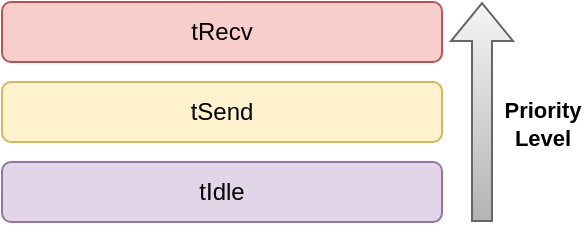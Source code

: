 <mxfile version="16.0.3" type="github" pages="14">
  <diagram name="ThPrio" id="KcuK5c4u7AMqnCAc2mMd">
    <mxGraphModel dx="1422" dy="793" grid="1" gridSize="10" guides="1" tooltips="1" connect="1" arrows="1" fold="1" page="1" pageScale="1" pageWidth="827" pageHeight="1169" math="0" shadow="0">
      <root>
        <mxCell id="iFdlLRGePttHuRVooDZz-0" />
        <mxCell id="iFdlLRGePttHuRVooDZz-1" parent="iFdlLRGePttHuRVooDZz-0" />
        <mxCell id="iFdlLRGePttHuRVooDZz-11" value="tRecv" style="rounded=1;whiteSpace=wrap;html=1;fillColor=#f8cecc;strokeColor=#b85450;" parent="iFdlLRGePttHuRVooDZz-1" vertex="1">
          <mxGeometry x="250" y="220" width="220" height="30" as="geometry" />
        </mxCell>
        <mxCell id="iFdlLRGePttHuRVooDZz-12" value="tIdle" style="rounded=1;whiteSpace=wrap;html=1;fillColor=#e1d5e7;strokeColor=#9673a6;" parent="iFdlLRGePttHuRVooDZz-1" vertex="1">
          <mxGeometry x="250" y="300" width="220" height="30" as="geometry" />
        </mxCell>
        <mxCell id="iFdlLRGePttHuRVooDZz-13" value="" style="shape=flexArrow;endArrow=classic;html=1;rounded=0;fillColor=#f5f5f5;gradientColor=#b3b3b3;strokeColor=#666666;" parent="iFdlLRGePttHuRVooDZz-1" edge="1">
          <mxGeometry width="50" height="50" relative="1" as="geometry">
            <mxPoint x="490" y="330" as="sourcePoint" />
            <mxPoint x="490" y="220" as="targetPoint" />
          </mxGeometry>
        </mxCell>
        <mxCell id="iFdlLRGePttHuRVooDZz-14" value="&lt;div&gt;Priority&lt;/div&gt;&lt;div&gt;Level&lt;/div&gt;" style="edgeLabel;html=1;align=center;verticalAlign=middle;resizable=0;points=[];labelBackgroundColor=default;fontStyle=1" parent="iFdlLRGePttHuRVooDZz-13" vertex="1" connectable="0">
          <mxGeometry x="0.539" y="-2" relative="1" as="geometry">
            <mxPoint x="28" y="35" as="offset" />
          </mxGeometry>
        </mxCell>
        <mxCell id="zHd2P-mqV8lCfA4gWvQ9-0" value="tSend" style="rounded=1;whiteSpace=wrap;html=1;fillColor=#fff2cc;strokeColor=#d6b656;" parent="iFdlLRGePttHuRVooDZz-1" vertex="1">
          <mxGeometry x="250" y="260" width="220" height="30" as="geometry" />
        </mxCell>
      </root>
    </mxGraphModel>
  </diagram>
  <diagram name="MainStartup" id="PS6MqwXY9LtOYdnai6AD">
    <mxGraphModel dx="1422" dy="793" grid="1" gridSize="10" guides="1" tooltips="1" connect="1" arrows="1" fold="1" page="1" pageScale="1" pageWidth="850" pageHeight="1100" math="0" shadow="0">
      <root>
        <mxCell id="9PvPFMR99CUqECdKolgp-0" />
        <mxCell id="9PvPFMR99CUqECdKolgp-1" parent="9PvPFMR99CUqECdKolgp-0" />
        <mxCell id="9PvPFMR99CUqECdKolgp-7" value="" style="edgeStyle=orthogonalEdgeStyle;rounded=0;orthogonalLoop=1;jettySize=auto;html=1;strokeColor=#A8201A;" parent="9PvPFMR99CUqECdKolgp-1" source="9PvPFMR99CUqECdKolgp-3" target="9PvPFMR99CUqECdKolgp-5" edge="1">
          <mxGeometry relative="1" as="geometry" />
        </mxCell>
        <mxCell id="9PvPFMR99CUqECdKolgp-3" value="&lt;div&gt;mainProcess&lt;/div&gt;" style="ellipse;whiteSpace=wrap;html=1;fillColor=#FAE5C7;strokeColor=#0F8B8D;fontColor=#143642;fontStyle=1" parent="9PvPFMR99CUqECdKolgp-1" vertex="1">
          <mxGeometry x="382.26" y="40" width="125.5" height="50" as="geometry" />
        </mxCell>
        <mxCell id="RtDSHNPPrF0IRlA0ZAAS-2" value="" style="edgeStyle=orthogonalEdgeStyle;rounded=0;orthogonalLoop=1;jettySize=auto;html=1;strokeColor=#A8201A;" parent="9PvPFMR99CUqECdKolgp-1" source="9PvPFMR99CUqECdKolgp-5" target="RtDSHNPPrF0IRlA0ZAAS-0" edge="1">
          <mxGeometry relative="1" as="geometry" />
        </mxCell>
        <mxCell id="9PvPFMR99CUqECdKolgp-5" value="&lt;b&gt;Create&lt;/b&gt; RemoteSystem&lt;br&gt;&lt;i&gt;remSys&lt;/i&gt;" style="rounded=0;whiteSpace=wrap;html=1;sketch=0;fontColor=#143642;strokeColor=#0F8B8D;fillColor=#FAE5C7;align=center;" parent="9PvPFMR99CUqECdKolgp-1" vertex="1">
          <mxGeometry x="370.26" y="120" width="150" height="40" as="geometry" />
        </mxCell>
        <mxCell id="9PvPFMR99CUqECdKolgp-6" value="End" style="ellipse;whiteSpace=wrap;html=1;fillColor=#FAE5C7;strokeColor=#0F8B8D;fontColor=#143642;fontStyle=1" parent="9PvPFMR99CUqECdKolgp-1" vertex="1">
          <mxGeometry x="416.13" y="250" width="58.25" height="40" as="geometry" />
        </mxCell>
        <mxCell id="RtDSHNPPrF0IRlA0ZAAS-1" style="edgeStyle=orthogonalEdgeStyle;rounded=0;orthogonalLoop=1;jettySize=auto;html=1;strokeColor=#A8201A;" parent="9PvPFMR99CUqECdKolgp-1" source="RtDSHNPPrF0IRlA0ZAAS-0" target="9PvPFMR99CUqECdKolgp-6" edge="1">
          <mxGeometry relative="1" as="geometry" />
        </mxCell>
        <mxCell id="RtDSHNPPrF0IRlA0ZAAS-0" value="&lt;span style=&quot;font-weight: normal&quot;&gt;remSys.run()&lt;/span&gt;" style="shape=process;whiteSpace=wrap;html=1;backgroundOutline=1;rounded=0;sketch=0;fontColor=#143642;strokeColor=#0F8B8D;fillColor=#FAE5C7;fontStyle=1" parent="9PvPFMR99CUqECdKolgp-1" vertex="1">
          <mxGeometry x="370.26" y="190" width="150" height="30" as="geometry" />
        </mxCell>
      </root>
    </mxGraphModel>
  </diagram>
  <diagram id="49ln73r_cyLWRRV5bPis" name="Class">
    <mxGraphModel dx="1822" dy="793" grid="1" gridSize="10" guides="1" tooltips="1" connect="1" arrows="1" fold="1" page="0" pageScale="1" pageWidth="850" pageHeight="1100" background="none" math="0" shadow="0">
      <root>
        <mxCell id="0" />
        <mxCell id="1" parent="0" />
        <mxCell id="VT_Aw-DX98Dw9pmr3WUd-1" value="CRemoteSystem" style="swimlane;fontStyle=1;align=center;verticalAlign=top;childLayout=stackLayout;horizontal=1;startSize=26;horizontalStack=0;resizeParent=1;resizeParentMax=0;resizeLast=0;collapsible=1;marginBottom=0;fillColor=#FAE5C7;strokeColor=#0F8B8D;fontColor=#143642;" parent="1" vertex="1">
          <mxGeometry x="120" y="200" width="270" height="170" as="geometry">
            <mxRectangle x="240" y="280" width="60" height="26" as="alternateBounds" />
          </mxGeometry>
        </mxCell>
        <mxCell id="VT_Aw-DX98Dw9pmr3WUd-2" value="- clientList: vector&lt;CClient*&gt;&#xa;- server : CTCPServer&#xa;- db : CDataBase" style="text;strokeColor=none;fillColor=none;align=left;verticalAlign=top;spacingLeft=4;spacingRight=4;overflow=hidden;rotatable=0;points=[[0,0.5],[1,0.5]];portConstraint=eastwest;fontColor=#143642;" parent="VT_Aw-DX98Dw9pmr3WUd-1" vertex="1">
          <mxGeometry y="26" width="270" height="54" as="geometry" />
        </mxCell>
        <mxCell id="VT_Aw-DX98Dw9pmr3WUd-3" value="" style="line;strokeWidth=1;fillColor=none;align=left;verticalAlign=middle;spacingTop=-1;spacingLeft=3;spacingRight=3;rotatable=0;labelPosition=right;points=[];portConstraint=eastwest;labelBackgroundColor=#DAD2D8;strokeColor=#0F8B8D;fontColor=#143642;" parent="VT_Aw-DX98Dw9pmr3WUd-1" vertex="1">
          <mxGeometry y="80" width="270" height="8" as="geometry" />
        </mxCell>
        <mxCell id="VT_Aw-DX98Dw9pmr3WUd-4" value="+ RemoteSystem(void)&#xa;+ ~RemoteSystem(void)&#xa;&#xa;+ run(void) void" style="text;strokeColor=none;fillColor=none;align=left;verticalAlign=top;spacingLeft=4;spacingRight=4;overflow=hidden;rotatable=0;points=[[0,0.5],[1,0.5]];portConstraint=eastwest;fontColor=#143642;" parent="VT_Aw-DX98Dw9pmr3WUd-1" vertex="1">
          <mxGeometry y="88" width="270" height="82" as="geometry" />
        </mxCell>
        <mxCell id="X1x6oeMcWAnw7KR55U_l-1" value="CClient" style="swimlane;fontStyle=1;align=center;verticalAlign=top;childLayout=stackLayout;horizontal=1;startSize=26;horizontalStack=0;resizeParent=1;resizeParentMax=0;resizeLast=0;collapsible=1;marginBottom=0;fillColor=#FAE5C7;strokeColor=#0F8B8D;fontColor=#143642;" parent="1" vertex="1" collapsed="1">
          <mxGeometry x="470" y="266" width="80" height="26" as="geometry">
            <mxRectangle x="480" y="200" width="300" height="360" as="alternateBounds" />
          </mxGeometry>
        </mxCell>
        <mxCell id="X1x6oeMcWAnw7KR55U_l-2" value="- cmdList: vector&lt;cliCmd*&gt;&#xa;- clientSock : &lt;client_socket_info_t&gt;" style="text;strokeColor=none;fillColor=none;align=left;verticalAlign=top;spacingLeft=4;spacingRight=4;overflow=hidden;rotatable=0;points=[[0,0.5],[1,0.5]];portConstraint=eastwest;fontColor=#143642;" parent="X1x6oeMcWAnw7KR55U_l-1" vertex="1">
          <mxGeometry y="26" width="80" height="54" as="geometry" />
        </mxCell>
        <mxCell id="X1x6oeMcWAnw7KR55U_l-3" value="" style="line;strokeWidth=1;fillColor=none;align=left;verticalAlign=middle;spacingTop=-1;spacingLeft=3;spacingRight=3;rotatable=0;labelPosition=right;points=[];portConstraint=eastwest;labelBackgroundColor=#DAD2D8;strokeColor=#0F8B8D;fontColor=#143642;" parent="X1x6oeMcWAnw7KR55U_l-1" vertex="1">
          <mxGeometry y="80" width="80" height="8" as="geometry" />
        </mxCell>
        <mxCell id="X1x6oeMcWAnw7KR55U_l-4" value="+ Client(IN client_sock : &lt;client_socket_info_t&gt;)&#xa;+ ~Client(void)&#xa;&#xa;+ initThFun(IN recvPrio: int, sendPrio: int) void&#xa;+ runThFun(void) void&#xa;# tRecv(void*) void&#xa; # recvFunc(void) string&#xa;# sendFunc(IN msg : string) int&#xa;&#xa;- executeCmd(IN: cmd : string) string&#xa;" style="text;strokeColor=none;fillColor=none;align=left;verticalAlign=top;spacingLeft=4;spacingRight=4;overflow=hidden;rotatable=0;points=[[0,0.5],[1,0.5]];portConstraint=eastwest;fontColor=#143642;" parent="X1x6oeMcWAnw7KR55U_l-1" vertex="1">
          <mxGeometry y="88" width="80" height="152" as="geometry" />
        </mxCell>
        <mxCell id="m45m34t2HohSVqPkv1Mq-2" value="&lt;div&gt;&lt;font color=&quot;#666666&quot;&gt;^+ getStatus(void) ConnStatus const&lt;br&gt;^+ init(IN int tprio) void&lt;br&gt;^+ run(void) void&lt;br&gt;^+ push(IN msg : string) int&lt;/font&gt;&lt;/div&gt;&lt;div&gt;&lt;font color=&quot;#666666&quot;&gt;^+ recv(void) string&lt;br&gt;^+ send(IN msg: string) void&lt;/font&gt;&lt;/div&gt;&lt;div&gt;&lt;font color=&quot;#666666&quot;&gt;&lt;br&gt;&lt;/font&gt;&lt;/div&gt;&lt;div align=&quot;left&quot;&gt;&lt;font color=&quot;#666666&quot;&gt;^# tSend(void*) void&lt;/font&gt;&lt;/div&gt;" style="text;html=1;strokeColor=none;fillColor=none;align=left;verticalAlign=middle;whiteSpace=wrap;rounded=0;fontColor=#000000;" parent="X1x6oeMcWAnw7KR55U_l-1" vertex="1">
          <mxGeometry y="240" width="80" height="120" as="geometry" />
        </mxCell>
        <mxCell id="p8gw9Uzr9oLo1h1CHHn8-1" value="CDataBase" style="swimlane;fontStyle=1;align=center;verticalAlign=top;childLayout=stackLayout;horizontal=1;startSize=26;horizontalStack=0;resizeParent=1;resizeParentMax=0;resizeLast=0;collapsible=1;marginBottom=0;fillColor=#FAE5C7;strokeColor=#0F8B8D;fontColor=#143642;" parent="1" vertex="1" collapsed="1">
          <mxGeometry x="200" y="430" width="110" height="26" as="geometry">
            <mxRectangle x="145" y="510" width="220" height="210" as="alternateBounds" />
          </mxGeometry>
        </mxCell>
        <mxCell id="p8gw9Uzr9oLo1h1CHHn8-2" value="db : MYSQL*" style="text;strokeColor=none;fillColor=none;align=left;verticalAlign=top;spacingLeft=4;spacingRight=4;overflow=hidden;rotatable=0;points=[[0,0.5],[1,0.5]];portConstraint=eastwest;fontColor=#143642;" parent="p8gw9Uzr9oLo1h1CHHn8-1" vertex="1">
          <mxGeometry y="26" width="110" height="34" as="geometry" />
        </mxCell>
        <mxCell id="p8gw9Uzr9oLo1h1CHHn8-3" value="" style="line;strokeWidth=1;fillColor=none;align=left;verticalAlign=middle;spacingTop=-1;spacingLeft=3;spacingRight=3;rotatable=0;labelPosition=right;points=[];portConstraint=eastwest;labelBackgroundColor=#DAD2D8;strokeColor=#0F8B8D;fontColor=#143642;" parent="p8gw9Uzr9oLo1h1CHHn8-1" vertex="1">
          <mxGeometry y="60" width="110" height="8" as="geometry" />
        </mxCell>
        <mxCell id="p8gw9Uzr9oLo1h1CHHn8-4" value="+ DataBase(void)&#xa;+ ~DataBase(void)&#xa;&#xa;+ open(void) void&#xa;+ close(void) void&#xa;+ updateData(sqlQuery : string): bool&#xa;+ getData(sqlQuery : string): string&#xa;+ deleteData(sqlQuery : string): int&#xa;+ prepareQuery(message: string) string" style="text;strokeColor=none;fillColor=none;align=left;verticalAlign=top;spacingLeft=4;spacingRight=4;overflow=hidden;rotatable=0;points=[[0,0.5],[1,0.5]];portConstraint=eastwest;fontColor=#143642;" parent="p8gw9Uzr9oLo1h1CHHn8-1" vertex="1">
          <mxGeometry y="68" width="110" height="142" as="geometry" />
        </mxCell>
        <mxCell id="bQuxHYizXmTp7eSP3On0-1" value="1" style="endArrow=open;html=1;endSize=12;startArrow=diamondThin;startSize=14;startFill=1;edgeStyle=orthogonalEdgeStyle;align=left;verticalAlign=bottom;rounded=1;labelBackgroundColor=default;sketch=0;fontColor=#143642;strokeColor=#A8201A;fillColor=#FAE5C7;curved=0;" parent="1" source="VT_Aw-DX98Dw9pmr3WUd-4" target="p8gw9Uzr9oLo1h1CHHn8-1" edge="1">
          <mxGeometry x="0.75" relative="1" as="geometry">
            <mxPoint x="470" y="510" as="sourcePoint" />
            <mxPoint x="630" y="510" as="targetPoint" />
            <Array as="points">
              <mxPoint x="255" y="400" />
              <mxPoint x="255" y="400" />
            </Array>
            <mxPoint as="offset" />
          </mxGeometry>
        </mxCell>
        <mxCell id="bQuxHYizXmTp7eSP3On0-2" value="0..*" style="endArrow=open;html=1;endSize=12;startArrow=diamondThin;startSize=14;startFill=1;edgeStyle=orthogonalEdgeStyle;align=left;verticalAlign=bottom;rounded=1;labelBackgroundColor=default;sketch=0;fontColor=#143642;strokeColor=#A8201A;fillColor=#FAE5C7;curved=0;" parent="1" source="VT_Aw-DX98Dw9pmr3WUd-2" target="X1x6oeMcWAnw7KR55U_l-2" edge="1">
          <mxGeometry x="0.333" relative="1" as="geometry">
            <mxPoint x="235" y="570" as="sourcePoint" />
            <mxPoint x="235" y="500" as="targetPoint" />
            <Array as="points">
              <mxPoint x="460" y="278" />
              <mxPoint x="460" y="278" />
            </Array>
            <mxPoint as="offset" />
          </mxGeometry>
        </mxCell>
        <mxCell id="Y3N5eBei5EfOghKVeUjZ-1" value="CTCPServer" style="swimlane;fontStyle=1;align=center;verticalAlign=top;childLayout=stackLayout;horizontal=1;startSize=26;horizontalStack=0;resizeParent=1;resizeParentMax=0;resizeLast=0;collapsible=1;marginBottom=0;fillColor=#FAE5C7;strokeColor=#0F8B8D;fontColor=#143642;" parent="1" vertex="1" collapsed="1">
          <mxGeometry x="-80" y="260" width="110" height="26" as="geometry">
            <mxRectangle x="-250" y="200" width="270" height="190" as="alternateBounds" />
          </mxGeometry>
        </mxCell>
        <mxCell id="Y3N5eBei5EfOghKVeUjZ-2" value="- addr* : &lt;sockaddr_in&gt;&#xa;- listenSd : int&#xa;- maxClients : const int&#xa;" style="text;strokeColor=none;fillColor=none;align=left;verticalAlign=top;spacingLeft=4;spacingRight=4;overflow=hidden;rotatable=0;points=[[0,0.5],[1,0.5]];portConstraint=eastwest;fontColor=#143642;" parent="Y3N5eBei5EfOghKVeUjZ-1" vertex="1">
          <mxGeometry y="26" width="110" height="54" as="geometry" />
        </mxCell>
        <mxCell id="Y3N5eBei5EfOghKVeUjZ-3" value="" style="line;strokeWidth=1;fillColor=none;align=left;verticalAlign=middle;spacingTop=-1;spacingLeft=3;spacingRight=3;rotatable=0;labelPosition=right;points=[];portConstraint=eastwest;labelBackgroundColor=#DAD2D8;strokeColor=#0F8B8D;fontColor=#143642;" parent="Y3N5eBei5EfOghKVeUjZ-1" vertex="1">
          <mxGeometry y="80" width="110" height="8" as="geometry" />
        </mxCell>
        <mxCell id="Y3N5eBei5EfOghKVeUjZ-4" value="+ TCPServer(IN port : int)&#xa;+ ~TCPServer(void)&#xa;&#xa;+ acceptConnection(void) int&#xa;&#xa;- createServer(IN maxClients int) int " style="text;strokeColor=none;fillColor=none;align=left;verticalAlign=top;spacingLeft=4;spacingRight=4;overflow=hidden;rotatable=0;points=[[0,0.5],[1,0.5]];portConstraint=eastwest;fontColor=#143642;" parent="Y3N5eBei5EfOghKVeUjZ-1" vertex="1">
          <mxGeometry y="88" width="110" height="102" as="geometry" />
        </mxCell>
        <mxCell id="WNpMseYUdfjA07av9IKo-1" value="1" style="endArrow=open;html=1;endSize=12;startArrow=diamondThin;startSize=14;startFill=1;edgeStyle=orthogonalEdgeStyle;align=left;verticalAlign=bottom;rounded=1;labelBackgroundColor=default;sketch=0;fontColor=#143642;strokeColor=#A8201A;fillColor=#FAE5C7;curved=0;" parent="1" source="VT_Aw-DX98Dw9pmr3WUd-2" target="Y3N5eBei5EfOghKVeUjZ-2" edge="1">
          <mxGeometry x="0.6" relative="1" as="geometry">
            <mxPoint x="400" y="288" as="sourcePoint" />
            <mxPoint x="490" y="288" as="targetPoint" />
            <Array as="points">
              <mxPoint x="50" y="273" />
              <mxPoint x="50" y="273" />
            </Array>
            <mxPoint as="offset" />
          </mxGeometry>
        </mxCell>
      </root>
    </mxGraphModel>
  </diagram>
  <diagram id="hn6dhvuk8s2SpI-NVS4P" name="Cons_RemSys">
    <mxGraphModel dx="1422" dy="793" grid="1" gridSize="10" guides="1" tooltips="1" connect="1" arrows="1" fold="1" page="1" pageScale="1" pageWidth="850" pageHeight="1100" background="none" math="0" shadow="0">
      <root>
        <mxCell id="hXIcu-qpM7IXTfJRX9DU-0" />
        <mxCell id="hXIcu-qpM7IXTfJRX9DU-1" parent="hXIcu-qpM7IXTfJRX9DU-0" />
        <mxCell id="dEDN3Ka2ElJFzTh2VNxP-1" value="" style="edgeStyle=orthogonalEdgeStyle;rounded=0;orthogonalLoop=1;jettySize=auto;html=1;strokeColor=#A8201A;labelBackgroundColor=#DAD2D8;fontColor=#143642;" parent="hXIcu-qpM7IXTfJRX9DU-1" source="hXIcu-qpM7IXTfJRX9DU-3" target="bxEZnfm4ehCvES4-HDUJ-0" edge="1">
          <mxGeometry relative="1" as="geometry" />
        </mxCell>
        <mxCell id="hXIcu-qpM7IXTfJRX9DU-3" value="&lt;div&gt;RemoteSystem&lt;br&gt;&lt;/div&gt;&lt;span style=&quot;font-weight: normal&quot;&gt;&lt;/span&gt;" style="ellipse;whiteSpace=wrap;html=1;fillColor=#FAE5C7;strokeColor=#0F8B8D;fontColor=#143642;fontStyle=1" parent="hXIcu-qpM7IXTfJRX9DU-1" vertex="1">
          <mxGeometry x="290" y="50" width="125.5" height="50" as="geometry" />
        </mxCell>
        <mxCell id="BZKvukIYctqWOLFgXyMg-2" style="edgeStyle=orthogonalEdgeStyle;rounded=0;orthogonalLoop=1;jettySize=auto;html=1;exitX=0.5;exitY=1;exitDx=0;exitDy=0;entryX=0.5;entryY=0;entryDx=0;entryDy=0;strokeColor=#A8201A;labelBackgroundColor=#DAD2D8;fontColor=#143642;" parent="hXIcu-qpM7IXTfJRX9DU-1" source="bxEZnfm4ehCvES4-HDUJ-0" target="4B1dX-v9ZrlOudGqntg4-1" edge="1">
          <mxGeometry relative="1" as="geometry">
            <mxPoint x="352.775" y="190" as="targetPoint" />
          </mxGeometry>
        </mxCell>
        <mxCell id="bxEZnfm4ehCvES4-HDUJ-0" value="&lt;div&gt;&lt;b&gt;Create&lt;/b&gt;&lt;i&gt;&lt;b&gt; &lt;/b&gt;clientList&lt;br&gt;&lt;/i&gt;&lt;/div&gt;" style="rounded=0;whiteSpace=wrap;html=1;sketch=0;fontColor=#143642;strokeColor=#0F8B8D;fillColor=#FAE5C7;" parent="hXIcu-qpM7IXTfJRX9DU-1" vertex="1">
          <mxGeometry x="277.63" y="130" width="150.25" height="30" as="geometry" />
        </mxCell>
        <mxCell id="0-7KledkAuEb0iSKMUyN-1" style="edgeStyle=orthogonalEdgeStyle;rounded=0;orthogonalLoop=1;jettySize=auto;html=1;exitX=0.5;exitY=1;exitDx=0;exitDy=0;strokeColor=#A8201A;labelBackgroundColor=#DAD2D8;fontColor=#143642;" parent="hXIcu-qpM7IXTfJRX9DU-1" source="4B1dX-v9ZrlOudGqntg4-1" target="vb52mUQFxwICRZx6WGdc-0" edge="1">
          <mxGeometry relative="1" as="geometry">
            <mxPoint x="352.755" y="250" as="targetPoint" />
          </mxGeometry>
        </mxCell>
        <mxCell id="4B1dX-v9ZrlOudGqntg4-1" value="&lt;div&gt;&lt;b&gt;Create&lt;/b&gt;&lt;i&gt;&lt;b&gt; &lt;/b&gt;&lt;/i&gt;&lt;b&gt;CDataBase &lt;/b&gt;&lt;i&gt;db&lt;br&gt;&lt;/i&gt;&lt;/div&gt;" style="rounded=0;whiteSpace=wrap;html=1;sketch=0;fontColor=#143642;strokeColor=#0F8B8D;fillColor=#FAE5C7;" parent="hXIcu-qpM7IXTfJRX9DU-1" vertex="1">
          <mxGeometry x="277.65" y="190" width="150.25" height="30" as="geometry" />
        </mxCell>
        <mxCell id="Ev4YzX4Z9fru_ZmrVFpV-0" value="End" style="ellipse;whiteSpace=wrap;html=1;fillColor=#FAE5C7;strokeColor=#0F8B8D;fontColor=#143642;fontStyle=1" parent="hXIcu-qpM7IXTfJRX9DU-1" vertex="1">
          <mxGeometry x="328.74" y="310" width="48" height="30" as="geometry" />
        </mxCell>
        <mxCell id="Ev4YzX4Z9fru_ZmrVFpV-1" style="edgeStyle=orthogonalEdgeStyle;rounded=0;orthogonalLoop=1;jettySize=auto;html=1;strokeColor=#A8201A;labelBackgroundColor=#DAD2D8;fontColor=#143642;" parent="hXIcu-qpM7IXTfJRX9DU-1" edge="1">
          <mxGeometry relative="1" as="geometry">
            <mxPoint x="656.2" y="190" as="targetPoint" />
          </mxGeometry>
        </mxCell>
        <mxCell id="EhQoasGhiOttKOhvSHmi-0" value="" style="edgeStyle=orthogonalEdgeStyle;curved=0;rounded=1;sketch=0;orthogonalLoop=1;jettySize=auto;html=1;fontColor=#143642;strokeColor=#A8201A;fillColor=#FAE5C7;" parent="hXIcu-qpM7IXTfJRX9DU-1" source="vb52mUQFxwICRZx6WGdc-0" target="Ev4YzX4Z9fru_ZmrVFpV-0" edge="1">
          <mxGeometry relative="1" as="geometry" />
        </mxCell>
        <mxCell id="vb52mUQFxwICRZx6WGdc-0" value="&lt;div&gt;&lt;b&gt;Create&lt;/b&gt;&lt;i&gt;&lt;b&gt; &lt;/b&gt;&lt;/i&gt;&lt;b&gt;C&lt;/b&gt;&lt;b&gt;TCPServer &lt;/b&gt;&lt;i&gt;server&lt;/i&gt; with &lt;i&gt;port&lt;br&gt;&lt;/i&gt;&lt;/div&gt;" style="rounded=0;whiteSpace=wrap;html=1;sketch=0;fontColor=#143642;strokeColor=#0F8B8D;fillColor=#FAE5C7;" parent="hXIcu-qpM7IXTfJRX9DU-1" vertex="1">
          <mxGeometry x="277.62" y="250" width="150.25" height="30" as="geometry" />
        </mxCell>
      </root>
    </mxGraphModel>
  </diagram>
  <diagram name="remSys_run" id="414QYW4TjBtbripSXKDf">
    <mxGraphModel dx="1422" dy="793" grid="1" gridSize="10" guides="1" tooltips="1" connect="1" arrows="1" fold="1" page="1" pageScale="1" pageWidth="850" pageHeight="1100" background="none" math="0" shadow="0">
      <root>
        <mxCell id="nrDYn6y7oMb6o0kv7AVa-0" />
        <mxCell id="nrDYn6y7oMb6o0kv7AVa-1" parent="nrDYn6y7oMb6o0kv7AVa-0" />
        <mxCell id="_59GdmHRw9TL5mBlHTkZ-2" value="" style="edgeStyle=orthogonalEdgeStyle;curved=0;rounded=1;sketch=0;orthogonalLoop=1;jettySize=auto;html=1;fontColor=#143642;strokeColor=#A8201A;fillColor=#FAE5C7;" parent="nrDYn6y7oMb6o0kv7AVa-1" source="nrDYn6y7oMb6o0kv7AVa-3" target="_59GdmHRw9TL5mBlHTkZ-1" edge="1">
          <mxGeometry relative="1" as="geometry" />
        </mxCell>
        <mxCell id="nrDYn6y7oMb6o0kv7AVa-3" value="&lt;div&gt;run&lt;span style=&quot;font-weight: normal&quot;&gt;&lt;/span&gt;&lt;br&gt;&lt;/div&gt;" style="ellipse;whiteSpace=wrap;html=1;fillColor=#FAE5C7;strokeColor=#0F8B8D;fontColor=#143642;fontStyle=1" parent="nrDYn6y7oMb6o0kv7AVa-1" vertex="1">
          <mxGeometry x="382.37" y="30" width="125.5" height="50" as="geometry" />
        </mxCell>
        <mxCell id="9CWW-SfFvMHhHCjo5h-p-1" value="" style="edgeStyle=orthogonalEdgeStyle;curved=0;rounded=1;sketch=0;orthogonalLoop=1;jettySize=auto;html=1;fontColor=#143642;strokeColor=#A8201A;fillColor=#FAE5C7;" parent="nrDYn6y7oMb6o0kv7AVa-1" source="_59GdmHRw9TL5mBlHTkZ-1" target="slbdtMOiIOOjacHcsa7v-0" edge="1">
          <mxGeometry relative="1" as="geometry" />
        </mxCell>
        <mxCell id="_59GdmHRw9TL5mBlHTkZ-1" value="" style="ellipse;whiteSpace=wrap;html=1;rounded=0;sketch=0;fontColor=#143642;strokeColor=#0F8B8D;fillColor=#FAE5C7;" parent="nrDYn6y7oMb6o0kv7AVa-1" vertex="1">
          <mxGeometry x="435.06" y="110" width="20.12" height="20" as="geometry" />
        </mxCell>
        <mxCell id="9CWW-SfFvMHhHCjo5h-p-3" value="Returns &lt;i&gt;sd&lt;/i&gt;" style="edgeStyle=orthogonalEdgeStyle;curved=0;rounded=1;sketch=0;orthogonalLoop=1;jettySize=auto;html=1;fontColor=#143642;strokeColor=#A8201A;fillColor=#FAE5C7;" parent="nrDYn6y7oMb6o0kv7AVa-1" source="slbdtMOiIOOjacHcsa7v-0" target="9CWW-SfFvMHhHCjo5h-p-2" edge="1">
          <mxGeometry relative="1" as="geometry" />
        </mxCell>
        <mxCell id="slbdtMOiIOOjacHcsa7v-0" value="&lt;i&gt;server&lt;/i&gt;.&lt;b&gt;acceptConnection&lt;/b&gt;()" style="shape=process;whiteSpace=wrap;html=1;backgroundOutline=1;rounded=0;sketch=0;fontColor=#143642;strokeColor=#0F8B8D;fillColor=#FAE5C7;fontStyle=0;size=0.055;" parent="nrDYn6y7oMb6o0kv7AVa-1" vertex="1">
          <mxGeometry x="350.18" y="160" width="189.88" height="30" as="geometry" />
        </mxCell>
        <mxCell id="3vo7PezxkW-FY2HYZXTA-0" value="yes" style="edgeStyle=orthogonalEdgeStyle;curved=0;rounded=1;sketch=0;orthogonalLoop=1;jettySize=auto;html=1;fontColor=#143642;strokeColor=#A8201A;fillColor=#FAE5C7;" parent="nrDYn6y7oMb6o0kv7AVa-1" source="9CWW-SfFvMHhHCjo5h-p-2" target="MSh59sOkrku63vmZs19w-0" edge="1">
          <mxGeometry x="-0.615" relative="1" as="geometry">
            <mxPoint as="offset" />
          </mxGeometry>
        </mxCell>
        <mxCell id="V0sTH87vzNHHI4hDU3zm-1" value="no" style="edgeStyle=orthogonalEdgeStyle;curved=0;rounded=1;sketch=0;orthogonalLoop=1;jettySize=auto;html=1;entryX=1;entryY=0.5;entryDx=0;entryDy=0;fontColor=#143642;strokeColor=#A8201A;fillColor=#FAE5C7;" parent="nrDYn6y7oMb6o0kv7AVa-1" source="9CWW-SfFvMHhHCjo5h-p-2" target="_59GdmHRw9TL5mBlHTkZ-1" edge="1">
          <mxGeometry x="-0.849" relative="1" as="geometry">
            <Array as="points">
              <mxPoint x="560" y="270" />
              <mxPoint x="560" y="120" />
            </Array>
            <mxPoint as="offset" />
          </mxGeometry>
        </mxCell>
        <mxCell id="9CWW-SfFvMHhHCjo5h-p-2" value="&lt;i&gt;sd&lt;/i&gt; valid?" style="rhombus;whiteSpace=wrap;html=1;rounded=0;sketch=0;fontColor=#143642;strokeColor=#0F8B8D;fillColor=#FAE5C7;" parent="nrDYn6y7oMb6o0kv7AVa-1" vertex="1">
          <mxGeometry x="405.12" y="230" width="80" height="80" as="geometry" />
        </mxCell>
        <mxCell id="V0sTH87vzNHHI4hDU3zm-0" value="" style="edgeStyle=orthogonalEdgeStyle;curved=0;rounded=1;sketch=0;orthogonalLoop=1;jettySize=auto;html=1;fontColor=#143642;strokeColor=#A8201A;fillColor=#FAE5C7;" parent="nrDYn6y7oMb6o0kv7AVa-1" source="MSh59sOkrku63vmZs19w-0" target="3vo7PezxkW-FY2HYZXTA-1" edge="1">
          <mxGeometry relative="1" as="geometry" />
        </mxCell>
        <mxCell id="MSh59sOkrku63vmZs19w-0" value="&lt;b&gt;Create&lt;/b&gt; CClient &lt;i&gt;client&lt;/i&gt;(&lt;i&gt;sd&lt;/i&gt;)" style="rounded=0;whiteSpace=wrap;html=1;sketch=0;fontColor=#143642;strokeColor=#0F8B8D;fillColor=#FAE5C7;" parent="nrDYn6y7oMb6o0kv7AVa-1" vertex="1">
          <mxGeometry x="250" y="320" width="149.5" height="30" as="geometry" />
        </mxCell>
        <mxCell id="P_yKCKI6iS8NWwO6H2Yg-0" style="edgeStyle=orthogonalEdgeStyle;curved=0;rounded=1;sketch=0;orthogonalLoop=1;jettySize=auto;html=1;entryX=0;entryY=0.5;entryDx=0;entryDy=0;fontColor=#143642;strokeColor=#A8201A;fillColor=#FAE5C7;" parent="nrDYn6y7oMb6o0kv7AVa-1" source="3vo7PezxkW-FY2HYZXTA-1" target="_59GdmHRw9TL5mBlHTkZ-1" edge="1">
          <mxGeometry relative="1" as="geometry">
            <Array as="points">
              <mxPoint x="325" y="440" />
              <mxPoint x="230" y="440" />
              <mxPoint x="230" y="120" />
            </Array>
          </mxGeometry>
        </mxCell>
        <mxCell id="3vo7PezxkW-FY2HYZXTA-1" value="&lt;b&gt;Push &lt;/b&gt;&lt;i&gt;client &lt;/i&gt;to clientList" style="rounded=0;whiteSpace=wrap;html=1;sketch=0;fontColor=#143642;strokeColor=#0F8B8D;fillColor=#FAE5C7;" parent="nrDYn6y7oMb6o0kv7AVa-1" vertex="1">
          <mxGeometry x="250" y="380" width="149.5" height="30" as="geometry" />
        </mxCell>
      </root>
    </mxGraphModel>
  </diagram>
  <diagram name="acceptConnection" id="_HIGci3IUCqnFTTSvYVR">
    <mxGraphModel dx="1422" dy="793" grid="1" gridSize="10" guides="1" tooltips="1" connect="1" arrows="1" fold="1" page="1" pageScale="1" pageWidth="850" pageHeight="1100" background="none" math="0" shadow="0">
      <root>
        <mxCell id="QwI0049gvGelopDgphQE-0" />
        <mxCell id="QwI0049gvGelopDgphQE-1" parent="QwI0049gvGelopDgphQE-0" />
        <mxCell id="QwI0049gvGelopDgphQE-16" value="" style="edgeStyle=orthogonalEdgeStyle;curved=0;rounded=1;sketch=0;orthogonalLoop=1;jettySize=auto;html=1;fontColor=#143642;strokeColor=#A8201A;fillColor=#FAE5C7;" edge="1" parent="QwI0049gvGelopDgphQE-1" source="QwI0049gvGelopDgphQE-3" target="QwI0049gvGelopDgphQE-7">
          <mxGeometry relative="1" as="geometry" />
        </mxCell>
        <mxCell id="QwI0049gvGelopDgphQE-3" value="&lt;div&gt;acceptConnection&lt;/div&gt;&lt;div&gt;&lt;br&gt;&lt;/div&gt;OUT: &lt;i&gt;&lt;span style=&quot;font-weight: normal&quot;&gt;sd&lt;/span&gt;&lt;/i&gt;" style="ellipse;whiteSpace=wrap;html=1;fillColor=#FAE5C7;strokeColor=#0F8B8D;fontColor=#143642;fontStyle=1" vertex="1" parent="QwI0049gvGelopDgphQE-1">
          <mxGeometry x="382.37" y="30" width="125.5" height="50" as="geometry" />
        </mxCell>
        <mxCell id="IYdmmbfbL2-ieHLR4cSl-1" value="Returns &lt;i&gt;sd&lt;/i&gt;" style="edgeStyle=orthogonalEdgeStyle;curved=0;rounded=1;sketch=0;orthogonalLoop=1;jettySize=auto;html=1;fontColor=#143642;strokeColor=#A8201A;fillColor=#FAE5C7;" edge="1" parent="QwI0049gvGelopDgphQE-1" source="QwI0049gvGelopDgphQE-7" target="IYdmmbfbL2-ieHLR4cSl-0">
          <mxGeometry relative="1" as="geometry" />
        </mxCell>
        <mxCell id="QwI0049gvGelopDgphQE-7" value="&lt;b&gt;accept&lt;/b&gt;(listenSd, addr)" style="shape=process;whiteSpace=wrap;html=1;backgroundOutline=1;rounded=0;sketch=0;fontColor=#143642;strokeColor=#0F8B8D;fillColor=#FAE5C7;fontStyle=0" vertex="1" parent="QwI0049gvGelopDgphQE-1">
          <mxGeometry x="370.12" y="100" width="150" height="30" as="geometry" />
        </mxCell>
        <mxCell id="IYdmmbfbL2-ieHLR4cSl-0" value="End" style="ellipse;whiteSpace=wrap;html=1;fillColor=#FAE5C7;strokeColor=#0F8B8D;fontColor=#143642;fontStyle=1" vertex="1" parent="QwI0049gvGelopDgphQE-1">
          <mxGeometry x="421.12" y="170" width="48" height="30" as="geometry" />
        </mxCell>
      </root>
    </mxGraphModel>
  </diagram>
  <diagram name="Cons_TCPServer" id="yczmoDn4pR-QyyHZnwD4">
    <mxGraphModel dx="1422" dy="793" grid="1" gridSize="10" guides="1" tooltips="1" connect="1" arrows="1" fold="1" page="1" pageScale="1" pageWidth="850" pageHeight="1100" background="none" math="0" shadow="0">
      <root>
        <mxCell id="-Wv8psSn3PKpnD0qQyuR-0" />
        <mxCell id="-Wv8psSn3PKpnD0qQyuR-1" parent="-Wv8psSn3PKpnD0qQyuR-0" />
        <mxCell id="-Wv8psSn3PKpnD0qQyuR-2" value="" style="edgeStyle=orthogonalEdgeStyle;rounded=0;orthogonalLoop=1;jettySize=auto;html=1;strokeColor=#A8201A;labelBackgroundColor=#DAD2D8;fontColor=#143642;entryX=0.5;entryY=0;entryDx=0;entryDy=0;" parent="-Wv8psSn3PKpnD0qQyuR-1" source="-Wv8psSn3PKpnD0qQyuR-3" target="-Wv8psSn3PKpnD0qQyuR-12" edge="1">
          <mxGeometry relative="1" as="geometry">
            <mxPoint x="352.8" y="130" as="targetPoint" />
          </mxGeometry>
        </mxCell>
        <mxCell id="-Wv8psSn3PKpnD0qQyuR-3" value="&lt;div&gt;TCPServer&lt;/div&gt;&lt;div&gt;&lt;br&gt;&lt;/div&gt;IN: &lt;span style=&quot;font-weight: normal&quot;&gt;port &lt;/span&gt;" style="ellipse;whiteSpace=wrap;html=1;fillColor=#FAE5C7;strokeColor=#0F8B8D;fontColor=#143642;fontStyle=1" parent="-Wv8psSn3PKpnD0qQyuR-1" vertex="1">
          <mxGeometry x="290" y="50" width="125.5" height="50" as="geometry" />
        </mxCell>
        <mxCell id="-Wv8psSn3PKpnD0qQyuR-10" value="End" style="ellipse;whiteSpace=wrap;html=1;fillColor=#FAE5C7;strokeColor=#0F8B8D;fontColor=#143642;fontStyle=1" parent="-Wv8psSn3PKpnD0qQyuR-1" vertex="1">
          <mxGeometry x="328.75" y="190" width="48" height="30" as="geometry" />
        </mxCell>
        <mxCell id="-Wv8psSn3PKpnD0qQyuR-11" style="edgeStyle=orthogonalEdgeStyle;rounded=0;orthogonalLoop=1;jettySize=auto;html=1;strokeColor=#A8201A;labelBackgroundColor=#DAD2D8;fontColor=#143642;" parent="-Wv8psSn3PKpnD0qQyuR-1" edge="1">
          <mxGeometry relative="1" as="geometry">
            <mxPoint x="656.2" y="190" as="targetPoint" />
          </mxGeometry>
        </mxCell>
        <mxCell id="bs5_rMnxKdI-mzoBqfIT-2" value="" style="edgeStyle=orthogonalEdgeStyle;curved=0;rounded=1;sketch=0;orthogonalLoop=1;jettySize=auto;html=1;fontColor=#143642;strokeColor=#A8201A;fillColor=#FAE5C7;" parent="-Wv8psSn3PKpnD0qQyuR-1" source="-Wv8psSn3PKpnD0qQyuR-12" target="-Wv8psSn3PKpnD0qQyuR-10" edge="1">
          <mxGeometry relative="1" as="geometry" />
        </mxCell>
        <mxCell id="-Wv8psSn3PKpnD0qQyuR-12" value="createServer&lt;span style=&quot;font-weight: normal&quot;&gt;(maxClient, port)&lt;/span&gt;" style="shape=process;whiteSpace=wrap;html=1;backgroundOutline=1;rounded=0;sketch=0;fontColor=#143642;strokeColor=#0F8B8D;fillColor=#FAE5C7;fontStyle=1;size=0.053;" parent="-Wv8psSn3PKpnD0qQyuR-1" vertex="1">
          <mxGeometry x="258.32" y="130" width="188.87" height="30" as="geometry" />
        </mxCell>
      </root>
    </mxGraphModel>
  </diagram>
  <diagram name="CreateServer" id="1Zj3scNe-56sfxMps5gR">
    <mxGraphModel dx="1422" dy="793" grid="1" gridSize="10" guides="1" tooltips="1" connect="1" arrows="1" fold="1" page="1" pageScale="1" pageWidth="850" pageHeight="1100" math="0" shadow="0">
      <root>
        <mxCell id="xz0qXuaKVZdJk529UM0O-0" />
        <mxCell id="xz0qXuaKVZdJk529UM0O-1" parent="xz0qXuaKVZdJk529UM0O-0" />
        <mxCell id="-c2gHUowmBPh-I_tt3py-1" value="" style="edgeStyle=orthogonalEdgeStyle;rounded=0;orthogonalLoop=1;jettySize=auto;html=1;strokeColor=#9C1E18;" parent="xz0qXuaKVZdJk529UM0O-1" source="xz0qXuaKVZdJk529UM0O-3" target="-c2gHUowmBPh-I_tt3py-0" edge="1">
          <mxGeometry relative="1" as="geometry" />
        </mxCell>
        <mxCell id="xz0qXuaKVZdJk529UM0O-3" value="&lt;div&gt;createServer&lt;/div&gt;&lt;div&gt;&lt;span style=&quot;font-weight: normal&quot;&gt;&lt;br&gt;&lt;/span&gt;&lt;/div&gt;&lt;div&gt;&lt;span style=&quot;font-weight: normal&quot;&gt;&lt;b&gt;IN: &lt;/b&gt;maxClient, port&lt;br&gt;&lt;/span&gt;&lt;/div&gt;&lt;span style=&quot;font-weight: normal&quot;&gt;&lt;/span&gt;" style="ellipse;whiteSpace=wrap;html=1;fillColor=#FAE5C7;strokeColor=#0F8B8D;fontColor=#143642;fontStyle=1" parent="xz0qXuaKVZdJk529UM0O-1" vertex="1">
          <mxGeometry x="290" y="50" width="125.5" height="50" as="geometry" />
        </mxCell>
        <mxCell id="xz0qXuaKVZdJk529UM0O-4" value="End" style="ellipse;whiteSpace=wrap;html=1;fillColor=#FAE5C7;strokeColor=#0F8B8D;fontColor=#143642;fontStyle=1" parent="xz0qXuaKVZdJk529UM0O-1" vertex="1">
          <mxGeometry x="329.01" y="370" width="48" height="30" as="geometry" />
        </mxCell>
        <mxCell id="-c2gHUowmBPh-I_tt3py-6" value="" style="edgeStyle=orthogonalEdgeStyle;rounded=0;orthogonalLoop=1;jettySize=auto;html=1;strokeColor=#9C1E18;" parent="xz0qXuaKVZdJk529UM0O-1" source="xz0qXuaKVZdJk529UM0O-10" target="-c2gHUowmBPh-I_tt3py-5" edge="1">
          <mxGeometry relative="1" as="geometry" />
        </mxCell>
        <mxCell id="xz0qXuaKVZdJk529UM0O-10" value="&lt;b&gt;Initialize&lt;/b&gt; &lt;i&gt;addr&lt;/i&gt; with &lt;i&gt;port&lt;/i&gt;" style="rounded=0;whiteSpace=wrap;html=1;sketch=0;fontColor=#143642;strokeColor=#0F8B8D;fillColor=#FAE5C7;" parent="xz0qXuaKVZdJk529UM0O-1" vertex="1">
          <mxGeometry x="278.26" y="190" width="149.5" height="30" as="geometry" />
        </mxCell>
        <mxCell id="-c2gHUowmBPh-I_tt3py-3" value="Returns listenSd" style="edgeStyle=orthogonalEdgeStyle;rounded=0;orthogonalLoop=1;jettySize=auto;html=1;strokeColor=#9C1E18;" parent="xz0qXuaKVZdJk529UM0O-1" source="-c2gHUowmBPh-I_tt3py-0" target="xz0qXuaKVZdJk529UM0O-10" edge="1">
          <mxGeometry x="-0.5" relative="1" as="geometry">
            <mxPoint x="352.76" y="200" as="targetPoint" />
            <mxPoint as="offset" />
          </mxGeometry>
        </mxCell>
        <mxCell id="-c2gHUowmBPh-I_tt3py-0" value="socket&lt;span style=&quot;font-weight: normal&quot;&gt;(IPv4 protocol)&lt;/span&gt;" style="shape=process;whiteSpace=wrap;html=1;backgroundOutline=1;rounded=0;sketch=0;fontColor=#143642;strokeColor=#0F8B8D;fillColor=#FAE5C7;fontStyle=1" parent="xz0qXuaKVZdJk529UM0O-1" vertex="1">
          <mxGeometry x="277.76" y="130" width="150" height="30" as="geometry" />
        </mxCell>
        <mxCell id="-c2gHUowmBPh-I_tt3py-8" value="" style="edgeStyle=orthogonalEdgeStyle;rounded=0;orthogonalLoop=1;jettySize=auto;html=1;strokeColor=#9C1E18;" parent="xz0qXuaKVZdJk529UM0O-1" source="-c2gHUowmBPh-I_tt3py-5" target="-c2gHUowmBPh-I_tt3py-7" edge="1">
          <mxGeometry relative="1" as="geometry" />
        </mxCell>
        <mxCell id="-c2gHUowmBPh-I_tt3py-5" value="bind&lt;span style=&quot;font-weight: normal&quot;&gt;(&lt;i&gt;listenSd&lt;/i&gt;, &lt;i&gt;addr&lt;/i&gt;)&lt;/span&gt;" style="shape=process;whiteSpace=wrap;html=1;backgroundOutline=1;rounded=0;sketch=0;fontColor=#143642;strokeColor=#0F8B8D;fillColor=#FAE5C7;fontStyle=1" parent="xz0qXuaKVZdJk529UM0O-1" vertex="1">
          <mxGeometry x="277.75" y="250" width="150" height="30" as="geometry" />
        </mxCell>
        <mxCell id="-c2gHUowmBPh-I_tt3py-9" value="" style="edgeStyle=orthogonalEdgeStyle;rounded=0;orthogonalLoop=1;jettySize=auto;html=1;strokeColor=#9C1E18;" parent="xz0qXuaKVZdJk529UM0O-1" source="-c2gHUowmBPh-I_tt3py-7" target="xz0qXuaKVZdJk529UM0O-4" edge="1">
          <mxGeometry relative="1" as="geometry" />
        </mxCell>
        <mxCell id="-c2gHUowmBPh-I_tt3py-7" value="&lt;span class=&quot;pl-c1&quot;&gt;listen&lt;/span&gt;&lt;span style=&quot;font-weight: normal&quot;&gt;(&lt;i&gt;listenSd&lt;/i&gt;, &lt;i&gt;maxClient&lt;/i&gt;) &lt;/span&gt;&lt;span style=&quot;font-weight: normal&quot;&gt;&lt;/span&gt;" style="shape=process;whiteSpace=wrap;html=1;backgroundOutline=1;rounded=0;sketch=0;fontColor=#143642;strokeColor=#0F8B8D;fillColor=#FAE5C7;fontStyle=1" parent="xz0qXuaKVZdJk529UM0O-1" vertex="1">
          <mxGeometry x="275.51" y="310" width="155" height="30" as="geometry" />
        </mxCell>
      </root>
    </mxGraphModel>
  </diagram>
  <diagram name="Cons_Client" id="WBZodKQ4JuvvXakQkgEy">
    <mxGraphModel dx="1422" dy="793" grid="1" gridSize="10" guides="1" tooltips="1" connect="1" arrows="1" fold="1" page="1" pageScale="1" pageWidth="850" pageHeight="1100" math="0" shadow="0">
      <root>
        <mxCell id="GgY3hbHoHU4tkINj8uh--0" />
        <mxCell id="GgY3hbHoHU4tkINj8uh--1" parent="GgY3hbHoHU4tkINj8uh--0" />
        <mxCell id="Do-oh1Ybns3iZ_PS5MAF-1" value="" style="edgeStyle=orthogonalEdgeStyle;rounded=0;orthogonalLoop=1;jettySize=auto;html=1;strokeColor=#9C1E18;" parent="GgY3hbHoHU4tkINj8uh--1" source="GgY3hbHoHU4tkINj8uh--3" target="xXsNntG73flJ50B5vmIG-0" edge="1">
          <mxGeometry relative="1" as="geometry" />
        </mxCell>
        <mxCell id="GgY3hbHoHU4tkINj8uh--3" value="&lt;div&gt;Client&lt;/div&gt;&lt;div&gt;&lt;br&gt;&lt;/div&gt;IN: &lt;span style=&quot;font-weight: normal&quot;&gt;client_sock&lt;/span&gt;" style="ellipse;whiteSpace=wrap;html=1;fillColor=#FAE5C7;strokeColor=#0F8B8D;fontColor=#143642;fontStyle=1" parent="GgY3hbHoHU4tkINj8uh--1" vertex="1">
          <mxGeometry x="290" y="50" width="125.5" height="50" as="geometry" />
        </mxCell>
        <mxCell id="GgY3hbHoHU4tkINj8uh--5" value="End" style="ellipse;whiteSpace=wrap;html=1;fillColor=#FAE5C7;strokeColor=#0F8B8D;fontColor=#143642;fontStyle=1" parent="GgY3hbHoHU4tkINj8uh--1" vertex="1">
          <mxGeometry x="328.88" y="340" width="48" height="30" as="geometry" />
        </mxCell>
        <mxCell id="7w8CZEliBcBss6qGHxpW-0" value="" style="edgeStyle=orthogonalEdgeStyle;rounded=0;orthogonalLoop=1;jettySize=auto;html=1;strokeColor=#9C1E18;" parent="GgY3hbHoHU4tkINj8uh--1" source="xXsNntG73flJ50B5vmIG-0" target="WVqwjR9IBfTG0GI1A99b-0" edge="1">
          <mxGeometry relative="1" as="geometry" />
        </mxCell>
        <mxCell id="xXsNntG73flJ50B5vmIG-0" value="&lt;div&gt;&lt;b&gt;Create&lt;/b&gt;&lt;i&gt;&lt;b&gt; &lt;/b&gt;cmdList&lt;br&gt;&lt;/i&gt;&lt;/div&gt;" style="rounded=0;whiteSpace=wrap;html=1;sketch=0;fontColor=#143642;strokeColor=#0F8B8D;fillColor=#FAE5C7;" parent="GgY3hbHoHU4tkINj8uh--1" vertex="1">
          <mxGeometry x="277.63" y="130" width="150.25" height="40" as="geometry" />
        </mxCell>
        <mxCell id="HFrNfw8mCbKyuhbedEjF-1" style="edgeStyle=orthogonalEdgeStyle;curved=0;rounded=1;sketch=0;orthogonalLoop=1;jettySize=auto;html=1;fontColor=#143642;strokeColor=#A8201A;fillColor=#FAE5C7;" parent="GgY3hbHoHU4tkINj8uh--1" source="WVqwjR9IBfTG0GI1A99b-0" target="n7EmQc311kDH4f3dQ-F0-0" edge="1">
          <mxGeometry relative="1" as="geometry">
            <mxPoint x="352.755" y="270" as="targetPoint" />
          </mxGeometry>
        </mxCell>
        <mxCell id="WVqwjR9IBfTG0GI1A99b-0" value="&lt;div&gt;&lt;b&gt;Init&lt;/b&gt;&lt;i&gt;&lt;b&gt; &lt;/b&gt;clientSock&lt;br&gt;&lt;/i&gt;&lt;/div&gt;&amp;nbsp;with client_sock" style="rounded=0;whiteSpace=wrap;html=1;sketch=0;fontColor=#143642;strokeColor=#0F8B8D;fillColor=#FAE5C7;" parent="GgY3hbHoHU4tkINj8uh--1" vertex="1">
          <mxGeometry x="277.63" y="200" width="150.25" height="40" as="geometry" />
        </mxCell>
        <mxCell id="n7EmQc311kDH4f3dQ-F0-2" value="" style="edgeStyle=orthogonalEdgeStyle;rounded=0;orthogonalLoop=1;jettySize=auto;html=1;strokeColor=#9C1E18;" parent="GgY3hbHoHU4tkINj8uh--1" source="n7EmQc311kDH4f3dQ-F0-0" target="GgY3hbHoHU4tkINj8uh--5" edge="1">
          <mxGeometry relative="1" as="geometry" />
        </mxCell>
        <mxCell id="n7EmQc311kDH4f3dQ-F0-0" value="initThFun&lt;span style=&quot;font-weight: normal&quot;&gt;(&lt;/span&gt;&lt;span style=&quot;font-weight: normal&quot;&gt;recvPrio, &lt;br&gt;&lt;/span&gt;&lt;div&gt;&lt;span style=&quot;font-weight: normal&quot;&gt;sendPrio)&lt;/span&gt;&lt;/div&gt;" style="shape=process;whiteSpace=wrap;html=1;backgroundOutline=1;rounded=0;sketch=0;fontColor=#143642;strokeColor=#0F8B8D;fillColor=#FAE5C7;fontStyle=1" parent="GgY3hbHoHU4tkINj8uh--1" vertex="1">
          <mxGeometry x="277.88" y="280" width="150" height="30" as="geometry" />
        </mxCell>
      </root>
    </mxGraphModel>
  </diagram>
  <diagram id="CsAOHbTbmxfL8R-NAH2l" name="run_Client">
    <mxGraphModel dx="1422" dy="793" grid="1" gridSize="10" guides="1" tooltips="1" connect="1" arrows="1" fold="1" page="1" pageScale="1" pageWidth="850" pageHeight="1100" math="0" shadow="0">
      <root>
        <mxCell id="0YeBfchRnldT-niAD2FL-0" />
        <mxCell id="0YeBfchRnldT-niAD2FL-1" parent="0YeBfchRnldT-niAD2FL-0" />
        <mxCell id="dD4U3Wy9Xlym2zhmtOz1-1" value="" style="edgeStyle=orthogonalEdgeStyle;rounded=0;orthogonalLoop=1;jettySize=auto;html=1;strokeColor=#9C1E18;" parent="0YeBfchRnldT-niAD2FL-1" source="HOkaksK2Cnnnm919ek6h-1" target="HOkaksK2Cnnnm919ek6h-6" edge="1">
          <mxGeometry relative="1" as="geometry" />
        </mxCell>
        <mxCell id="HOkaksK2Cnnnm919ek6h-1" value="runThFun" style="ellipse;whiteSpace=wrap;html=1;fillColor=#FAE5C7;strokeColor=#0F8B8D;fontColor=#143642;fontStyle=1" parent="0YeBfchRnldT-niAD2FL-1" vertex="1">
          <mxGeometry x="382.37" y="30" width="125.5" height="50" as="geometry" />
        </mxCell>
        <mxCell id="eqT-y7CznOU_HjSAx1fw-1" value="" style="edgeStyle=orthogonalEdgeStyle;curved=0;rounded=1;sketch=0;orthogonalLoop=1;jettySize=auto;html=1;fontColor=#143642;strokeColor=#A8201A;fillColor=#FAE5C7;" edge="1" parent="0YeBfchRnldT-niAD2FL-1" source="HOkaksK2Cnnnm919ek6h-6" target="eqT-y7CznOU_HjSAx1fw-0">
          <mxGeometry relative="1" as="geometry" />
        </mxCell>
        <mxCell id="HOkaksK2Cnnnm919ek6h-6" value="&lt;b&gt;Join&lt;/b&gt; tRecv" style="rounded=0;whiteSpace=wrap;html=1;sketch=0;fontColor=#143642;strokeColor=#0F8B8D;fillColor=#FAE5C7;" parent="0YeBfchRnldT-niAD2FL-1" vertex="1">
          <mxGeometry x="370.26" y="110" width="150" height="40" as="geometry" />
        </mxCell>
        <mxCell id="HOkaksK2Cnnnm919ek6h-8" value="End" style="ellipse;whiteSpace=wrap;html=1;fillColor=#FAE5C7;strokeColor=#0F8B8D;fontColor=#143642;fontStyle=1" parent="0YeBfchRnldT-niAD2FL-1" vertex="1">
          <mxGeometry x="416.13" y="240" width="58.25" height="40" as="geometry" />
        </mxCell>
        <mxCell id="eqT-y7CznOU_HjSAx1fw-2" value="" style="edgeStyle=orthogonalEdgeStyle;curved=0;rounded=1;sketch=0;orthogonalLoop=1;jettySize=auto;html=1;fontColor=#143642;strokeColor=#A8201A;fillColor=#FAE5C7;" edge="1" parent="0YeBfchRnldT-niAD2FL-1" source="eqT-y7CznOU_HjSAx1fw-0" target="HOkaksK2Cnnnm919ek6h-8">
          <mxGeometry relative="1" as="geometry" />
        </mxCell>
        <mxCell id="eqT-y7CznOU_HjSAx1fw-0" value="run&lt;span style=&quot;font-weight: normal&quot;&gt;()&lt;/span&gt;" style="shape=process;whiteSpace=wrap;html=1;backgroundOutline=1;rounded=0;sketch=0;fontColor=#143642;strokeColor=#0F8B8D;fillColor=#FAE5C7;fontStyle=1" vertex="1" parent="0YeBfchRnldT-niAD2FL-1">
          <mxGeometry x="370" y="180" width="150" height="30" as="geometry" />
        </mxCell>
      </root>
    </mxGraphModel>
  </diagram>
  <diagram name="init_Client" id="6fyTJ5D9piFDRUAxa1Hr">
    <mxGraphModel dx="1422" dy="793" grid="1" gridSize="10" guides="1" tooltips="1" connect="1" arrows="1" fold="1" page="1" pageScale="1" pageWidth="850" pageHeight="1100" background="none" math="0" shadow="0">
      <root>
        <mxCell id="zIt3v8iHm4vl6QLlicty-0" />
        <mxCell id="zIt3v8iHm4vl6QLlicty-1" parent="zIt3v8iHm4vl6QLlicty-0" />
        <mxCell id="v61Yg66lBhwrlcuHrjW5-0" style="edgeStyle=orthogonalEdgeStyle;rounded=0;orthogonalLoop=1;jettySize=auto;html=1;labelBackgroundColor=#DAD2D8;strokeColor=#A8201A;fontColor=#143642;" edge="1" parent="zIt3v8iHm4vl6QLlicty-1" source="zIt3v8iHm4vl6QLlicty-3" target="zIt3v8iHm4vl6QLlicty-5">
          <mxGeometry relative="1" as="geometry" />
        </mxCell>
        <mxCell id="zIt3v8iHm4vl6QLlicty-3" value="&lt;div&gt;initThFun&lt;/div&gt;&lt;div&gt;&lt;br&gt;&lt;/div&gt;&lt;div&gt;IN: &lt;span style=&quot;font-weight: normal&quot;&gt;recvPrio, &lt;br&gt;&lt;/span&gt;&lt;/div&gt;&lt;div&gt;&lt;span style=&quot;font-weight: normal&quot;&gt;sendPrio&lt;/span&gt;&lt;/div&gt;" style="ellipse;whiteSpace=wrap;html=1;fillColor=#FAE5C7;strokeColor=#0F8B8D;fontColor=#143642;fontStyle=1" parent="zIt3v8iHm4vl6QLlicty-1" vertex="1">
          <mxGeometry x="382.26" y="40" width="125.5" height="60" as="geometry" />
        </mxCell>
        <mxCell id="wcb0ScinUMfsn8mvoR_Q-0" value="" style="edgeStyle=orthogonalEdgeStyle;curved=0;rounded=1;sketch=0;orthogonalLoop=1;jettySize=auto;html=1;fontColor=#143642;strokeColor=#A8201A;fillColor=#FAE5C7;" edge="1" parent="zIt3v8iHm4vl6QLlicty-1" source="zIt3v8iHm4vl6QLlicty-5" target="hPRCiH72ojm7pdWxW_Py-0">
          <mxGeometry relative="1" as="geometry" />
        </mxCell>
        <mxCell id="zIt3v8iHm4vl6QLlicty-5" value="&lt;div&gt;&lt;b&gt;Create&lt;/b&gt; tRecv with &lt;b&gt;priority&lt;/b&gt; &lt;i&gt;recvPrio&lt;/i&gt;&lt;/div&gt;" style="rounded=0;whiteSpace=wrap;html=1;sketch=0;fontColor=#143642;strokeColor=#0F8B8D;fillColor=#FAE5C7;align=center;" parent="zIt3v8iHm4vl6QLlicty-1" vertex="1">
          <mxGeometry x="370.26" y="130" width="150" height="40" as="geometry" />
        </mxCell>
        <mxCell id="zIt3v8iHm4vl6QLlicty-6" value="End" style="ellipse;whiteSpace=wrap;html=1;fillColor=#FAE5C7;strokeColor=#0F8B8D;fontColor=#143642;fontStyle=1" parent="zIt3v8iHm4vl6QLlicty-1" vertex="1">
          <mxGeometry x="415.88" y="260" width="58.25" height="40" as="geometry" />
        </mxCell>
        <mxCell id="wcb0ScinUMfsn8mvoR_Q-1" value="" style="edgeStyle=orthogonalEdgeStyle;curved=0;rounded=1;sketch=0;orthogonalLoop=1;jettySize=auto;html=1;fontColor=#143642;strokeColor=#A8201A;fillColor=#FAE5C7;" edge="1" parent="zIt3v8iHm4vl6QLlicty-1" source="hPRCiH72ojm7pdWxW_Py-0" target="zIt3v8iHm4vl6QLlicty-6">
          <mxGeometry relative="1" as="geometry" />
        </mxCell>
        <mxCell id="hPRCiH72ojm7pdWxW_Py-0" value="init&lt;span style=&quot;font-weight: normal&quot;&gt;(sendPrio)&lt;/span&gt;" style="shape=process;whiteSpace=wrap;html=1;backgroundOutline=1;rounded=0;sketch=0;fontColor=#143642;strokeColor=#0F8B8D;fillColor=#FAE5C7;fontStyle=1" vertex="1" parent="zIt3v8iHm4vl6QLlicty-1">
          <mxGeometry x="370.26" y="200" width="150" height="30" as="geometry" />
        </mxCell>
      </root>
    </mxGraphModel>
  </diagram>
  <diagram id="oHZoOJeGtzUHaxu4pgI1" name="recv">
    <mxGraphModel dx="1422" dy="793" grid="1" gridSize="10" guides="1" tooltips="1" connect="1" arrows="1" fold="1" page="1" pageScale="1" pageWidth="827" pageHeight="1169" background="none" math="0" shadow="0">
      <root>
        <mxCell id="x2itdn870BsnZu5pgjgS-0" />
        <mxCell id="x2itdn870BsnZu5pgjgS-1" parent="x2itdn870BsnZu5pgjgS-0" />
        <mxCell id="x2itdn870BsnZu5pgjgS-28" style="edgeStyle=orthogonalEdgeStyle;curved=0;rounded=1;sketch=0;orthogonalLoop=1;jettySize=auto;html=1;exitX=0.5;exitY=1;exitDx=0;exitDy=0;entryX=0.5;entryY=0;entryDx=0;entryDy=0;fontColor=#143642;strokeColor=#A8201A;fillColor=#FAE5C7;labelBackgroundColor=#DAD2D8;" parent="x2itdn870BsnZu5pgjgS-1" source="x2itdn870BsnZu5pgjgS-29" target="x2itdn870BsnZu5pgjgS-31" edge="1">
          <mxGeometry relative="1" as="geometry" />
        </mxCell>
        <mxCell id="x2itdn870BsnZu5pgjgS-29" value="tRecv" style="ellipse;whiteSpace=wrap;html=1;fillColor=#FAE5C7;strokeColor=#0F8B8D;fontColor=#143642;fontStyle=1" parent="x2itdn870BsnZu5pgjgS-1" vertex="1">
          <mxGeometry x="337.97" y="50" width="125.5" height="50" as="geometry" />
        </mxCell>
        <mxCell id="x2itdn870BsnZu5pgjgS-30" style="edgeStyle=orthogonalEdgeStyle;curved=0;rounded=1;sketch=0;orthogonalLoop=1;jettySize=auto;html=1;exitX=0.5;exitY=1;exitDx=0;exitDy=0;entryX=0.5;entryY=0;entryDx=0;entryDy=0;fontColor=#143642;strokeColor=#A8201A;fillColor=#FAE5C7;labelBackgroundColor=#DAD2D8;" parent="x2itdn870BsnZu5pgjgS-1" source="x2itdn870BsnZu5pgjgS-31" edge="1">
          <mxGeometry relative="1" as="geometry">
            <mxPoint x="400.97" y="180" as="targetPoint" />
          </mxGeometry>
        </mxCell>
        <mxCell id="x2itdn870BsnZu5pgjgS-31" value="" style="ellipse;whiteSpace=wrap;html=1;aspect=fixed;rounded=0;sketch=0;fontColor=#143642;strokeColor=#0F8B8D;fillColor=#FAE5C7;" parent="x2itdn870BsnZu5pgjgS-1" vertex="1">
          <mxGeometry x="390.97" y="140" width="20" height="20" as="geometry" />
        </mxCell>
        <mxCell id="x2itdn870BsnZu5pgjgS-33" style="edgeStyle=orthogonalEdgeStyle;curved=0;rounded=1;sketch=0;orthogonalLoop=1;jettySize=auto;html=1;exitX=1;exitY=0.5;exitDx=0;exitDy=0;entryX=1;entryY=0.5;entryDx=0;entryDy=0;fontColor=#143642;strokeColor=#A8201A;fillColor=#FAE5C7;labelBackgroundColor=#FFFFFF;" parent="x2itdn870BsnZu5pgjgS-1" source="x2itdn870BsnZu5pgjgS-37" target="x2itdn870BsnZu5pgjgS-31" edge="1">
          <mxGeometry relative="1" as="geometry">
            <mxPoint x="443.22" y="640" as="sourcePoint" />
            <Array as="points">
              <mxPoint x="515.97" y="305" />
              <mxPoint x="515.97" y="150" />
            </Array>
          </mxGeometry>
        </mxCell>
        <mxCell id="x2itdn870BsnZu5pgjgS-34" value="No" style="edgeLabel;html=1;align=center;verticalAlign=middle;resizable=0;points=[];fontColor=#143642;labelBackgroundColor=default;" parent="x2itdn870BsnZu5pgjgS-33" vertex="1" connectable="0">
          <mxGeometry x="-0.958" y="2" relative="1" as="geometry">
            <mxPoint as="offset" />
          </mxGeometry>
        </mxCell>
        <mxCell id="x2itdn870BsnZu5pgjgS-35" style="edgeStyle=orthogonalEdgeStyle;sketch=0;orthogonalLoop=1;jettySize=auto;html=1;exitX=0;exitY=0.5;exitDx=0;exitDy=0;fontColor=#143642;strokeColor=#A8201A;fillColor=#FAE5C7;rounded=1;labelBackgroundColor=default;" parent="x2itdn870BsnZu5pgjgS-1" source="x2itdn870BsnZu5pgjgS-37" target="w1OioO5N6SP5Os_JwTHP-1" edge="1">
          <mxGeometry relative="1" as="geometry">
            <Array as="points">
              <mxPoint x="310" y="305" />
              <mxPoint x="310" y="360" />
              <mxPoint x="401" y="360" />
            </Array>
            <mxPoint x="404.95" y="390" as="targetPoint" />
          </mxGeometry>
        </mxCell>
        <mxCell id="x2itdn870BsnZu5pgjgS-36" value="Yes" style="edgeLabel;html=1;align=center;verticalAlign=middle;resizable=0;points=[];fontColor=#143642;labelBackgroundColor=default;" parent="x2itdn870BsnZu5pgjgS-35" vertex="1" connectable="0">
          <mxGeometry x="-0.909" y="-1" relative="1" as="geometry">
            <mxPoint as="offset" />
          </mxGeometry>
        </mxCell>
        <mxCell id="x2itdn870BsnZu5pgjgS-37" value="&lt;div&gt;&lt;i&gt;message&lt;/i&gt; was&lt;/div&gt;&lt;div&gt;received?&lt;br&gt;&lt;/div&gt;" style="rhombus;whiteSpace=wrap;html=1;rounded=0;sketch=0;fontColor=#143642;strokeColor=#0F8B8D;fillColor=#FAE5C7;" parent="x2itdn870BsnZu5pgjgS-1" vertex="1">
          <mxGeometry x="351.72" y="260" width="98" height="90" as="geometry" />
        </mxCell>
        <mxCell id="x2itdn870BsnZu5pgjgS-38" value="Returns &lt;i&gt;message&lt;/i&gt;" style="edgeStyle=orthogonalEdgeStyle;rounded=1;orthogonalLoop=1;jettySize=auto;html=1;exitX=0.5;exitY=1;exitDx=0;exitDy=0;entryX=0.5;entryY=0;entryDx=0;entryDy=0;strokeColor=#A8201A;labelBackgroundColor=none;fontColor=#143642;" parent="x2itdn870BsnZu5pgjgS-1" source="x2itdn870BsnZu5pgjgS-39" target="x2itdn870BsnZu5pgjgS-37" edge="1">
          <mxGeometry relative="1" as="geometry" />
        </mxCell>
        <mxCell id="x2itdn870BsnZu5pgjgS-39" value="&lt;b&gt;recv&lt;/b&gt;()" style="shape=process;whiteSpace=wrap;html=1;backgroundOutline=1;rounded=0;sketch=0;fontColor=#143642;strokeColor=#0F8B8D;fillColor=#FAE5C7;" parent="x2itdn870BsnZu5pgjgS-1" vertex="1">
          <mxGeometry x="325.97" y="180" width="150" height="40" as="geometry" />
        </mxCell>
        <mxCell id="8lem2v9ONjpVHQPRcxmb-0" value="Returns&lt;i&gt; msg&lt;/i&gt;" style="edgeStyle=orthogonalEdgeStyle;curved=0;rounded=1;sketch=0;orthogonalLoop=1;jettySize=auto;html=1;labelBackgroundColor=default;fontColor=#143642;strokeColor=#A8201A;fillColor=#FAE5C7;" parent="x2itdn870BsnZu5pgjgS-1" source="w1OioO5N6SP5Os_JwTHP-1" edge="1">
          <mxGeometry relative="1" as="geometry">
            <mxPoint x="401" y="460" as="targetPoint" />
          </mxGeometry>
        </mxCell>
        <mxCell id="w1OioO5N6SP5Os_JwTHP-1" value="&lt;b&gt;parseExecute&lt;/b&gt;(&lt;i&gt;message&lt;/i&gt;)" style="shape=process;whiteSpace=wrap;html=1;backgroundOutline=1;rounded=0;sketch=0;fontColor=#143642;strokeColor=#0F8B8D;fillColor=#FAE5C7;" parent="x2itdn870BsnZu5pgjgS-1" vertex="1">
          <mxGeometry x="310.58" y="380" width="180.28" height="40" as="geometry" />
        </mxCell>
        <mxCell id="1G-pExxzBVKE2duddVwC-0" value="End" style="ellipse;whiteSpace=wrap;html=1;fillColor=#FAE5C7;strokeColor=#0F8B8D;fontColor=#143642;fontStyle=1" parent="x2itdn870BsnZu5pgjgS-1" vertex="1">
          <mxGeometry x="371.6" y="530" width="58.25" height="40" as="geometry" />
        </mxCell>
        <mxCell id="JJtgtsPcAgfS0nrG7vQv-1" value="" style="edgeStyle=orthogonalEdgeStyle;curved=0;rounded=1;sketch=0;orthogonalLoop=1;jettySize=auto;html=1;fontColor=#143642;strokeColor=#A8201A;fillColor=#FAE5C7;" parent="x2itdn870BsnZu5pgjgS-1" source="EICqxWmy5i5HxNFtmfI2-0" target="1G-pExxzBVKE2duddVwC-0" edge="1">
          <mxGeometry relative="1" as="geometry">
            <mxPoint x="400.7" y="530" as="targetPoint" />
          </mxGeometry>
        </mxCell>
        <mxCell id="EICqxWmy5i5HxNFtmfI2-0" value="&lt;b&gt;push&lt;/b&gt;(msg)" style="shape=process;whiteSpace=wrap;html=1;backgroundOutline=1;rounded=0;sketch=0;fontColor=#143642;strokeColor=#0F8B8D;fillColor=#FAE5C7;" parent="x2itdn870BsnZu5pgjgS-1" vertex="1">
          <mxGeometry x="310.58" y="460" width="180.28" height="40" as="geometry" />
        </mxCell>
      </root>
    </mxGraphModel>
  </diagram>
  <diagram id="wvvWKOUz1ryOiFQB9Ft1" name="parseExecute">
    <mxGraphModel dx="1422" dy="793" grid="1" gridSize="10" guides="1" tooltips="1" connect="1" arrows="1" fold="1" page="1" pageScale="1" pageWidth="827" pageHeight="1169" math="0" shadow="0">
      <root>
        <mxCell id="xiKwLOM_ZCSW0j9yGve4-0" />
        <mxCell id="xiKwLOM_ZCSW0j9yGve4-1" parent="xiKwLOM_ZCSW0j9yGve4-0" />
        <mxCell id="xiKwLOM_ZCSW0j9yGve4-2" value="Returns &lt;i&gt;sqlQuery&lt;/i&gt;" style="edgeStyle=orthogonalEdgeStyle;curved=0;rounded=1;sketch=0;orthogonalLoop=1;jettySize=auto;html=1;labelBackgroundColor=default;fontColor=#143642;strokeColor=#A8201A;fillColor=#FAE5C7;exitX=0.5;exitY=1;exitDx=0;exitDy=0;" parent="xiKwLOM_ZCSW0j9yGve4-1" source="xiKwLOM_ZCSW0j9yGve4-4" edge="1">
          <mxGeometry x="-0.667" relative="1" as="geometry">
            <mxPoint x="318.93" y="265" as="sourcePoint" />
            <mxPoint x="318.931" y="335" as="targetPoint" />
            <Array as="points" />
            <mxPoint as="offset" />
          </mxGeometry>
        </mxCell>
        <mxCell id="xiKwLOM_ZCSW0j9yGve4-3" value="Data request" style="edgeStyle=orthogonalEdgeStyle;curved=0;rounded=1;sketch=0;orthogonalLoop=1;jettySize=auto;html=1;labelBackgroundColor=default;fontColor=#143642;strokeColor=#A8201A;fillColor=#FAE5C7;" parent="xiKwLOM_ZCSW0j9yGve4-1" source="xiKwLOM_ZCSW0j9yGve4-4" edge="1">
          <mxGeometry x="0.827" relative="1" as="geometry">
            <mxPoint x="454.034" y="335" as="targetPoint" />
            <Array as="points">
              <mxPoint x="319" y="300" />
              <mxPoint x="454" y="300" />
            </Array>
            <mxPoint as="offset" />
          </mxGeometry>
        </mxCell>
        <mxCell id="RQtoamSeQU-Y9H9G7N3o-1" value="Data deletion" style="edgeStyle=orthogonalEdgeStyle;rounded=1;orthogonalLoop=1;jettySize=auto;html=1;entryX=0.5;entryY=0;entryDx=0;entryDy=0;strokeColor=#A8201A;" parent="xiKwLOM_ZCSW0j9yGve4-1" source="xiKwLOM_ZCSW0j9yGve4-4" target="RQtoamSeQU-Y9H9G7N3o-0" edge="1">
          <mxGeometry x="0.844" relative="1" as="geometry">
            <mxPoint x="180" y="290" as="targetPoint" />
            <Array as="points">
              <mxPoint x="319" y="300" />
              <mxPoint x="186" y="300" />
              <mxPoint x="186" y="335" />
            </Array>
            <mxPoint as="offset" />
          </mxGeometry>
        </mxCell>
        <mxCell id="xiKwLOM_ZCSW0j9yGve4-4" value="&lt;div&gt;&lt;b&gt;prepareQuery&lt;/b&gt;&lt;/div&gt;&lt;div&gt;(&lt;i&gt;message&lt;/i&gt;&lt;u&gt;)&lt;/u&gt;&lt;/div&gt;" style="shape=process;whiteSpace=wrap;html=1;backgroundOutline=1;rounded=0;sketch=0;fontColor=#143642;strokeColor=#0F8B8D;fillColor=#FAE5C7;" parent="xiKwLOM_ZCSW0j9yGve4-1" vertex="1">
          <mxGeometry x="254" y="235" width="130" height="40" as="geometry" />
        </mxCell>
        <mxCell id="xiKwLOM_ZCSW0j9yGve4-5" style="edgeStyle=orthogonalEdgeStyle;curved=0;rounded=1;sketch=0;orthogonalLoop=1;jettySize=auto;html=1;entryX=0.5;entryY=0;entryDx=0;entryDy=0;labelBackgroundColor=default;fontColor=#143642;strokeColor=#A8201A;fillColor=#FAE5C7;" parent="xiKwLOM_ZCSW0j9yGve4-1" source="xiKwLOM_ZCSW0j9yGve4-6" target="xiKwLOM_ZCSW0j9yGve4-9" edge="1">
          <mxGeometry relative="1" as="geometry" />
        </mxCell>
        <mxCell id="xiKwLOM_ZCSW0j9yGve4-6" value="&lt;div&gt;parseExecute&lt;/div&gt;&lt;div&gt;&lt;br&gt;&lt;/div&gt;&lt;div&gt;IN: &lt;span style=&quot;font-weight: normal&quot;&gt;&lt;i&gt;message&lt;/i&gt;&lt;/span&gt;&lt;br&gt;&lt;/div&gt;&lt;div&gt;OUT: &lt;span style=&quot;font-weight: normal&quot;&gt;&lt;i&gt;msg&lt;/i&gt;&lt;/span&gt;&lt;/div&gt;" style="ellipse;whiteSpace=wrap;html=1;fillColor=#FAE5C7;strokeColor=#0F8B8D;fontColor=#143642;fontStyle=1" parent="xiKwLOM_ZCSW0j9yGve4-1" vertex="1">
          <mxGeometry x="346.25" y="55" width="125.5" height="65" as="geometry" />
        </mxCell>
        <mxCell id="xiKwLOM_ZCSW0j9yGve4-7" value="Yes" style="edgeStyle=orthogonalEdgeStyle;curved=0;rounded=1;sketch=0;orthogonalLoop=1;jettySize=auto;html=1;entryX=0.5;entryY=0;entryDx=0;entryDy=0;labelBackgroundColor=default;fontColor=#143642;strokeColor=#A8201A;fillColor=#FAE5C7;" parent="xiKwLOM_ZCSW0j9yGve4-1" source="xiKwLOM_ZCSW0j9yGve4-9" target="xiKwLOM_ZCSW0j9yGve4-4" edge="1">
          <mxGeometry x="-0.564" relative="1" as="geometry">
            <Array as="points">
              <mxPoint x="319" y="180" />
            </Array>
            <mxPoint as="offset" />
          </mxGeometry>
        </mxCell>
        <mxCell id="xiKwLOM_ZCSW0j9yGve4-8" value="No" style="edgeStyle=orthogonalEdgeStyle;curved=0;rounded=1;sketch=0;orthogonalLoop=1;jettySize=auto;html=1;labelBackgroundColor=default;fontColor=#143642;strokeColor=#A8201A;fillColor=#FAE5C7;" parent="xiKwLOM_ZCSW0j9yGve4-1" source="xiKwLOM_ZCSW0j9yGve4-9" target="xiKwLOM_ZCSW0j9yGve4-11" edge="1">
          <mxGeometry x="-0.554" relative="1" as="geometry">
            <mxPoint x="534" y="185" as="targetPoint" />
            <mxPoint as="offset" />
          </mxGeometry>
        </mxCell>
        <mxCell id="xiKwLOM_ZCSW0j9yGve4-9" value="&lt;div&gt;Is &lt;i&gt;message &lt;/i&gt;&lt;br&gt;&lt;/div&gt;&lt;div&gt;in cmdList?&lt;/div&gt;" style="rhombus;whiteSpace=wrap;html=1;rounded=0;labelBackgroundColor=none;sketch=0;fontColor=#143642;strokeColor=#0F8B8D;fillColor=#FAE5C7;" parent="xiKwLOM_ZCSW0j9yGve4-1" vertex="1">
          <mxGeometry x="361.76" y="140" width="94.99" height="80" as="geometry" />
        </mxCell>
        <mxCell id="uFK2T_YouTMyeFypyWGJ-0" value="Returns &lt;i&gt;msg&lt;/i&gt;" style="edgeStyle=orthogonalEdgeStyle;curved=0;rounded=1;sketch=0;orthogonalLoop=1;jettySize=auto;html=1;labelBackgroundColor=default;fontColor=#143642;strokeColor=#A8201A;fillColor=#FAE5C7;entryX=1;entryY=1;entryDx=0;entryDy=0;" parent="xiKwLOM_ZCSW0j9yGve4-1" source="xiKwLOM_ZCSW0j9yGve4-11" target="xiKwLOM_ZCSW0j9yGve4-20" edge="1">
          <mxGeometry x="-0.218" relative="1" as="geometry">
            <Array as="points">
              <mxPoint x="524" y="432" />
            </Array>
            <mxPoint as="offset" />
          </mxGeometry>
        </mxCell>
        <mxCell id="xiKwLOM_ZCSW0j9yGve4-11" value="msg &amp;lt;- errorMsg" style="rounded=0;whiteSpace=wrap;html=1;sketch=0;fontColor=#143642;strokeColor=#0F8B8D;fillColor=#FAE5C7;" parent="xiKwLOM_ZCSW0j9yGve4-1" vertex="1">
          <mxGeometry x="474" y="235" width="100" height="40" as="geometry" />
        </mxCell>
        <mxCell id="xiKwLOM_ZCSW0j9yGve4-12" value="Data alteration" style="edgeLabel;html=1;align=center;verticalAlign=middle;resizable=0;points=[];fontColor=#143642;" parent="xiKwLOM_ZCSW0j9yGve4-1" vertex="1" connectable="0">
          <mxGeometry x="318.931" y="315.448" as="geometry" />
        </mxCell>
        <mxCell id="xiKwLOM_ZCSW0j9yGve4-13" value="Returns &lt;i&gt;msg&lt;/i&gt;" style="edgeStyle=orthogonalEdgeStyle;curved=0;rounded=1;sketch=0;orthogonalLoop=1;jettySize=auto;html=1;labelBackgroundColor=default;fontColor=#143642;strokeColor=#A8201A;fillColor=#FAE5C7;entryX=0;entryY=0;entryDx=0;entryDy=0;" parent="xiKwLOM_ZCSW0j9yGve4-1" source="xiKwLOM_ZCSW0j9yGve4-14" target="xiKwLOM_ZCSW0j9yGve4-20" edge="1">
          <mxGeometry x="-0.64" relative="1" as="geometry">
            <mxPoint x="364" y="415" as="targetPoint" />
            <Array as="points">
              <mxPoint x="319" y="418" />
            </Array>
            <mxPoint as="offset" />
          </mxGeometry>
        </mxCell>
        <mxCell id="xiKwLOM_ZCSW0j9yGve4-14" value="&lt;div&gt;&lt;b&gt;update&lt;/b&gt;&lt;/div&gt;&lt;div&gt;(sqlQuery&lt;u&gt;)&lt;/u&gt;&lt;/div&gt;" style="shape=process;whiteSpace=wrap;html=1;backgroundOutline=1;rounded=0;sketch=0;fontColor=#143642;strokeColor=#0F8B8D;fillColor=#FAE5C7;" parent="xiKwLOM_ZCSW0j9yGve4-1" vertex="1">
          <mxGeometry x="272.62" y="335" width="92.75" height="40" as="geometry" />
        </mxCell>
        <mxCell id="xiKwLOM_ZCSW0j9yGve4-15" value="Returns &lt;i&gt;msg&lt;/i&gt;" style="edgeStyle=orthogonalEdgeStyle;curved=0;rounded=1;sketch=0;orthogonalLoop=1;jettySize=auto;html=1;labelBackgroundColor=default;fontColor=#143642;strokeColor=#A8201A;fillColor=#FAE5C7;entryX=1;entryY=0;entryDx=0;entryDy=0;" parent="xiKwLOM_ZCSW0j9yGve4-1" source="xiKwLOM_ZCSW0j9yGve4-16" target="xiKwLOM_ZCSW0j9yGve4-20" edge="1">
          <mxGeometry x="-0.712" relative="1" as="geometry">
            <Array as="points">
              <mxPoint x="454" y="418" />
            </Array>
            <mxPoint as="offset" />
            <mxPoint x="390" y="420" as="targetPoint" />
          </mxGeometry>
        </mxCell>
        <mxCell id="xiKwLOM_ZCSW0j9yGve4-16" value="&lt;div&gt;&lt;b&gt;get&lt;/b&gt;&lt;/div&gt;&lt;div&gt;(sqlQuery&lt;u&gt;)&lt;/u&gt;&lt;/div&gt;" style="shape=process;whiteSpace=wrap;html=1;backgroundOutline=1;rounded=0;sketch=0;fontColor=#143642;strokeColor=#0F8B8D;fillColor=#FAE5C7;" parent="xiKwLOM_ZCSW0j9yGve4-1" vertex="1">
          <mxGeometry x="404" y="335" width="92.75" height="40" as="geometry" />
        </mxCell>
        <mxCell id="xiKwLOM_ZCSW0j9yGve4-19" value="" style="edgeStyle=orthogonalEdgeStyle;curved=0;rounded=1;sketch=0;orthogonalLoop=1;jettySize=auto;html=1;labelBackgroundColor=default;fontColor=#143642;strokeColor=#A8201A;fillColor=#FAE5C7;entryX=0.5;entryY=0;entryDx=0;entryDy=0;" parent="xiKwLOM_ZCSW0j9yGve4-1" source="xiKwLOM_ZCSW0j9yGve4-20" target="xiKwLOM_ZCSW0j9yGve4-21" edge="1">
          <mxGeometry relative="1" as="geometry">
            <mxPoint x="389.9" y="455" as="targetPoint" />
          </mxGeometry>
        </mxCell>
        <mxCell id="xiKwLOM_ZCSW0j9yGve4-20" value="" style="ellipse;whiteSpace=wrap;html=1;rounded=0;labelBackgroundColor=none;sketch=0;fontColor=#143642;strokeColor=#0F8B8D;fillColor=#FAE5C7;" parent="xiKwLOM_ZCSW0j9yGve4-1" vertex="1">
          <mxGeometry x="370" y="415" width="20" height="20" as="geometry" />
        </mxCell>
        <mxCell id="xiKwLOM_ZCSW0j9yGve4-21" value="End" style="ellipse;whiteSpace=wrap;html=1;fillColor=#FAE5C7;strokeColor=#0F8B8D;fontColor=#143642;fontStyle=1" parent="xiKwLOM_ZCSW0j9yGve4-1" vertex="1">
          <mxGeometry x="350.88" y="460" width="58.25" height="30" as="geometry" />
        </mxCell>
        <mxCell id="RQtoamSeQU-Y9H9G7N3o-0" value="&lt;div&gt;&lt;b&gt;delete&lt;/b&gt;&lt;/div&gt;&lt;div&gt;(sqlQuery&lt;u&gt;)&lt;/u&gt;&lt;/div&gt;" style="shape=process;whiteSpace=wrap;html=1;backgroundOutline=1;rounded=0;sketch=0;fontColor=#143642;strokeColor=#0F8B8D;fillColor=#FAE5C7;" parent="xiKwLOM_ZCSW0j9yGve4-1" vertex="1">
          <mxGeometry x="140" y="335" width="92.75" height="40" as="geometry" />
        </mxCell>
        <mxCell id="RQtoamSeQU-Y9H9G7N3o-2" value="Returns &lt;i&gt;msg&lt;/i&gt;" style="edgeStyle=orthogonalEdgeStyle;curved=0;rounded=1;sketch=0;orthogonalLoop=1;jettySize=auto;html=1;labelBackgroundColor=default;fontColor=#143642;strokeColor=#A8201A;fillColor=#FAE5C7;entryX=0;entryY=1;entryDx=0;entryDy=0;" parent="xiKwLOM_ZCSW0j9yGve4-1" source="RQtoamSeQU-Y9H9G7N3o-0" target="xiKwLOM_ZCSW0j9yGve4-20" edge="1">
          <mxGeometry x="-0.877" relative="1" as="geometry">
            <mxPoint x="240.87" y="435" as="targetPoint" />
            <Array as="points">
              <mxPoint x="186" y="432" />
            </Array>
            <mxPoint as="offset" />
            <mxPoint x="180.0" y="385" as="sourcePoint" />
          </mxGeometry>
        </mxCell>
      </root>
    </mxGraphModel>
  </diagram>
  <diagram name="parseExecute2" id="-OSCjJTbVzUFeGugaS_w">
    <mxGraphModel dx="1422" dy="793" grid="1" gridSize="10" guides="1" tooltips="1" connect="1" arrows="1" fold="1" page="1" pageScale="1" pageWidth="827" pageHeight="1169" math="0" shadow="0">
      <root>
        <mxCell id="EOQIK8Y3rAU_hZpf5IGe-0" />
        <mxCell id="EOQIK8Y3rAU_hZpf5IGe-1" parent="EOQIK8Y3rAU_hZpf5IGe-0" />
        <mxCell id="EOQIK8Y3rAU_hZpf5IGe-6" style="edgeStyle=orthogonalEdgeStyle;curved=0;rounded=1;sketch=0;orthogonalLoop=1;jettySize=auto;html=1;entryX=0.5;entryY=0;entryDx=0;entryDy=0;labelBackgroundColor=default;fontColor=#143642;strokeColor=#A8201A;fillColor=#FAE5C7;" parent="EOQIK8Y3rAU_hZpf5IGe-1" source="EOQIK8Y3rAU_hZpf5IGe-7" target="EOQIK8Y3rAU_hZpf5IGe-10" edge="1">
          <mxGeometry relative="1" as="geometry" />
        </mxCell>
        <mxCell id="EOQIK8Y3rAU_hZpf5IGe-7" value="&lt;div&gt;parseExecute&lt;/div&gt;&lt;div&gt;&lt;br&gt;&lt;/div&gt;&lt;div&gt;IN: &lt;span style=&quot;font-weight: normal&quot;&gt;&lt;i&gt;message&lt;/i&gt;&lt;/span&gt;&lt;br&gt;&lt;/div&gt;&lt;div&gt;OUT: &lt;span style=&quot;font-weight: normal&quot;&gt;&lt;i&gt;msg&lt;/i&gt;&lt;/span&gt;&lt;/div&gt;" style="ellipse;whiteSpace=wrap;html=1;fillColor=#FAE5C7;strokeColor=#0F8B8D;fontColor=#143642;fontStyle=1" parent="EOQIK8Y3rAU_hZpf5IGe-1" vertex="1">
          <mxGeometry x="346.25" y="55" width="125.5" height="65" as="geometry" />
        </mxCell>
        <mxCell id="EOQIK8Y3rAU_hZpf5IGe-8" value="Yes" style="edgeStyle=orthogonalEdgeStyle;curved=0;rounded=1;sketch=0;orthogonalLoop=1;jettySize=auto;html=1;labelBackgroundColor=default;fontColor=#143642;strokeColor=#A8201A;fillColor=#FAE5C7;" parent="EOQIK8Y3rAU_hZpf5IGe-1" source="EOQIK8Y3rAU_hZpf5IGe-10" target="EOQIK8Y3rAU_hZpf5IGe-23" edge="1">
          <mxGeometry x="-0.564" relative="1" as="geometry">
            <Array as="points">
              <mxPoint x="300" y="180" />
            </Array>
            <mxPoint as="offset" />
            <mxPoint x="319" y="235" as="targetPoint" />
          </mxGeometry>
        </mxCell>
        <mxCell id="EOQIK8Y3rAU_hZpf5IGe-9" value="No" style="edgeStyle=orthogonalEdgeStyle;curved=0;rounded=1;sketch=0;orthogonalLoop=1;jettySize=auto;html=1;labelBackgroundColor=default;fontColor=#143642;strokeColor=#A8201A;fillColor=#FAE5C7;" parent="EOQIK8Y3rAU_hZpf5IGe-1" source="EOQIK8Y3rAU_hZpf5IGe-10" target="EOQIK8Y3rAU_hZpf5IGe-12" edge="1">
          <mxGeometry x="-0.554" relative="1" as="geometry">
            <mxPoint x="534" y="185" as="targetPoint" />
            <mxPoint as="offset" />
          </mxGeometry>
        </mxCell>
        <mxCell id="EOQIK8Y3rAU_hZpf5IGe-10" value="&lt;div&gt;Is &lt;i&gt;message &lt;/i&gt;&lt;br&gt;&lt;/div&gt;&lt;div&gt;in &lt;i&gt;cmdList&lt;/i&gt;?&lt;/div&gt;" style="rhombus;whiteSpace=wrap;html=1;rounded=0;labelBackgroundColor=none;sketch=0;fontColor=#143642;strokeColor=#0F8B8D;fillColor=#FAE5C7;" parent="EOQIK8Y3rAU_hZpf5IGe-1" vertex="1">
          <mxGeometry x="361.76" y="140" width="94.99" height="80" as="geometry" />
        </mxCell>
        <mxCell id="EOQIK8Y3rAU_hZpf5IGe-11" value="Returns &lt;i&gt;msg&lt;/i&gt;" style="edgeStyle=orthogonalEdgeStyle;curved=0;rounded=1;sketch=0;orthogonalLoop=1;jettySize=auto;html=1;labelBackgroundColor=default;fontColor=#143642;strokeColor=#A8201A;fillColor=#FAE5C7;entryX=1;entryY=0.5;entryDx=0;entryDy=0;" parent="EOQIK8Y3rAU_hZpf5IGe-1" source="EOQIK8Y3rAU_hZpf5IGe-12" target="EOQIK8Y3rAU_hZpf5IGe-19" edge="1">
          <mxGeometry x="-0.772" relative="1" as="geometry">
            <Array as="points">
              <mxPoint x="524" y="320" />
            </Array>
            <mxPoint as="offset" />
          </mxGeometry>
        </mxCell>
        <mxCell id="EOQIK8Y3rAU_hZpf5IGe-12" value="msg &amp;lt;- errorMsg" style="rounded=0;whiteSpace=wrap;html=1;sketch=0;fontColor=#143642;strokeColor=#0F8B8D;fillColor=#FAE5C7;" parent="EOQIK8Y3rAU_hZpf5IGe-1" vertex="1">
          <mxGeometry x="474" y="235" width="100" height="40" as="geometry" />
        </mxCell>
        <mxCell id="EOQIK8Y3rAU_hZpf5IGe-18" value="" style="edgeStyle=orthogonalEdgeStyle;curved=0;rounded=1;sketch=0;orthogonalLoop=1;jettySize=auto;html=1;labelBackgroundColor=default;fontColor=#143642;strokeColor=#A8201A;fillColor=#FAE5C7;entryX=0.5;entryY=0;entryDx=0;entryDy=0;" parent="EOQIK8Y3rAU_hZpf5IGe-1" source="EOQIK8Y3rAU_hZpf5IGe-19" target="EOQIK8Y3rAU_hZpf5IGe-20" edge="1">
          <mxGeometry relative="1" as="geometry">
            <mxPoint x="437.52" y="350" as="targetPoint" />
          </mxGeometry>
        </mxCell>
        <mxCell id="EOQIK8Y3rAU_hZpf5IGe-19" value="" style="ellipse;whiteSpace=wrap;html=1;rounded=0;labelBackgroundColor=none;sketch=0;fontColor=#143642;strokeColor=#0F8B8D;fillColor=#FAE5C7;" parent="EOQIK8Y3rAU_hZpf5IGe-1" vertex="1">
          <mxGeometry x="399.25" y="310" width="20" height="20" as="geometry" />
        </mxCell>
        <mxCell id="EOQIK8Y3rAU_hZpf5IGe-20" value="End" style="ellipse;whiteSpace=wrap;html=1;fillColor=#FAE5C7;strokeColor=#0F8B8D;fontColor=#143642;fontStyle=1" parent="EOQIK8Y3rAU_hZpf5IGe-1" vertex="1">
          <mxGeometry x="379.88" y="355" width="58.25" height="30" as="geometry" />
        </mxCell>
        <mxCell id="EOQIK8Y3rAU_hZpf5IGe-22" value="Returns &lt;i&gt;msg&lt;/i&gt;" style="edgeStyle=orthogonalEdgeStyle;curved=0;rounded=1;sketch=0;orthogonalLoop=1;jettySize=auto;html=1;labelBackgroundColor=default;fontColor=#143642;strokeColor=#A8201A;fillColor=#FAE5C7;exitX=0.5;exitY=1;exitDx=0;exitDy=0;entryX=0;entryY=0.5;entryDx=0;entryDy=0;" parent="EOQIK8Y3rAU_hZpf5IGe-1" source="EOQIK8Y3rAU_hZpf5IGe-23" target="EOQIK8Y3rAU_hZpf5IGe-19" edge="1">
          <mxGeometry x="-0.794" relative="1" as="geometry">
            <mxPoint x="421" y="320" as="targetPoint" />
            <Array as="points">
              <mxPoint x="300" y="320" />
            </Array>
            <mxPoint as="offset" />
            <mxPoint x="186.4" y="375" as="sourcePoint" />
          </mxGeometry>
        </mxCell>
        <mxCell id="EOQIK8Y3rAU_hZpf5IGe-23" value="executeCmd(&lt;i&gt;message)&lt;/i&gt;" style="rounded=0;whiteSpace=wrap;html=1;sketch=0;fontColor=#143642;strokeColor=#0F8B8D;fillColor=#FAE5C7;" parent="EOQIK8Y3rAU_hZpf5IGe-1" vertex="1">
          <mxGeometry x="230" y="235" width="140" height="40" as="geometry" />
        </mxCell>
      </root>
    </mxGraphModel>
  </diagram>
</mxfile>
